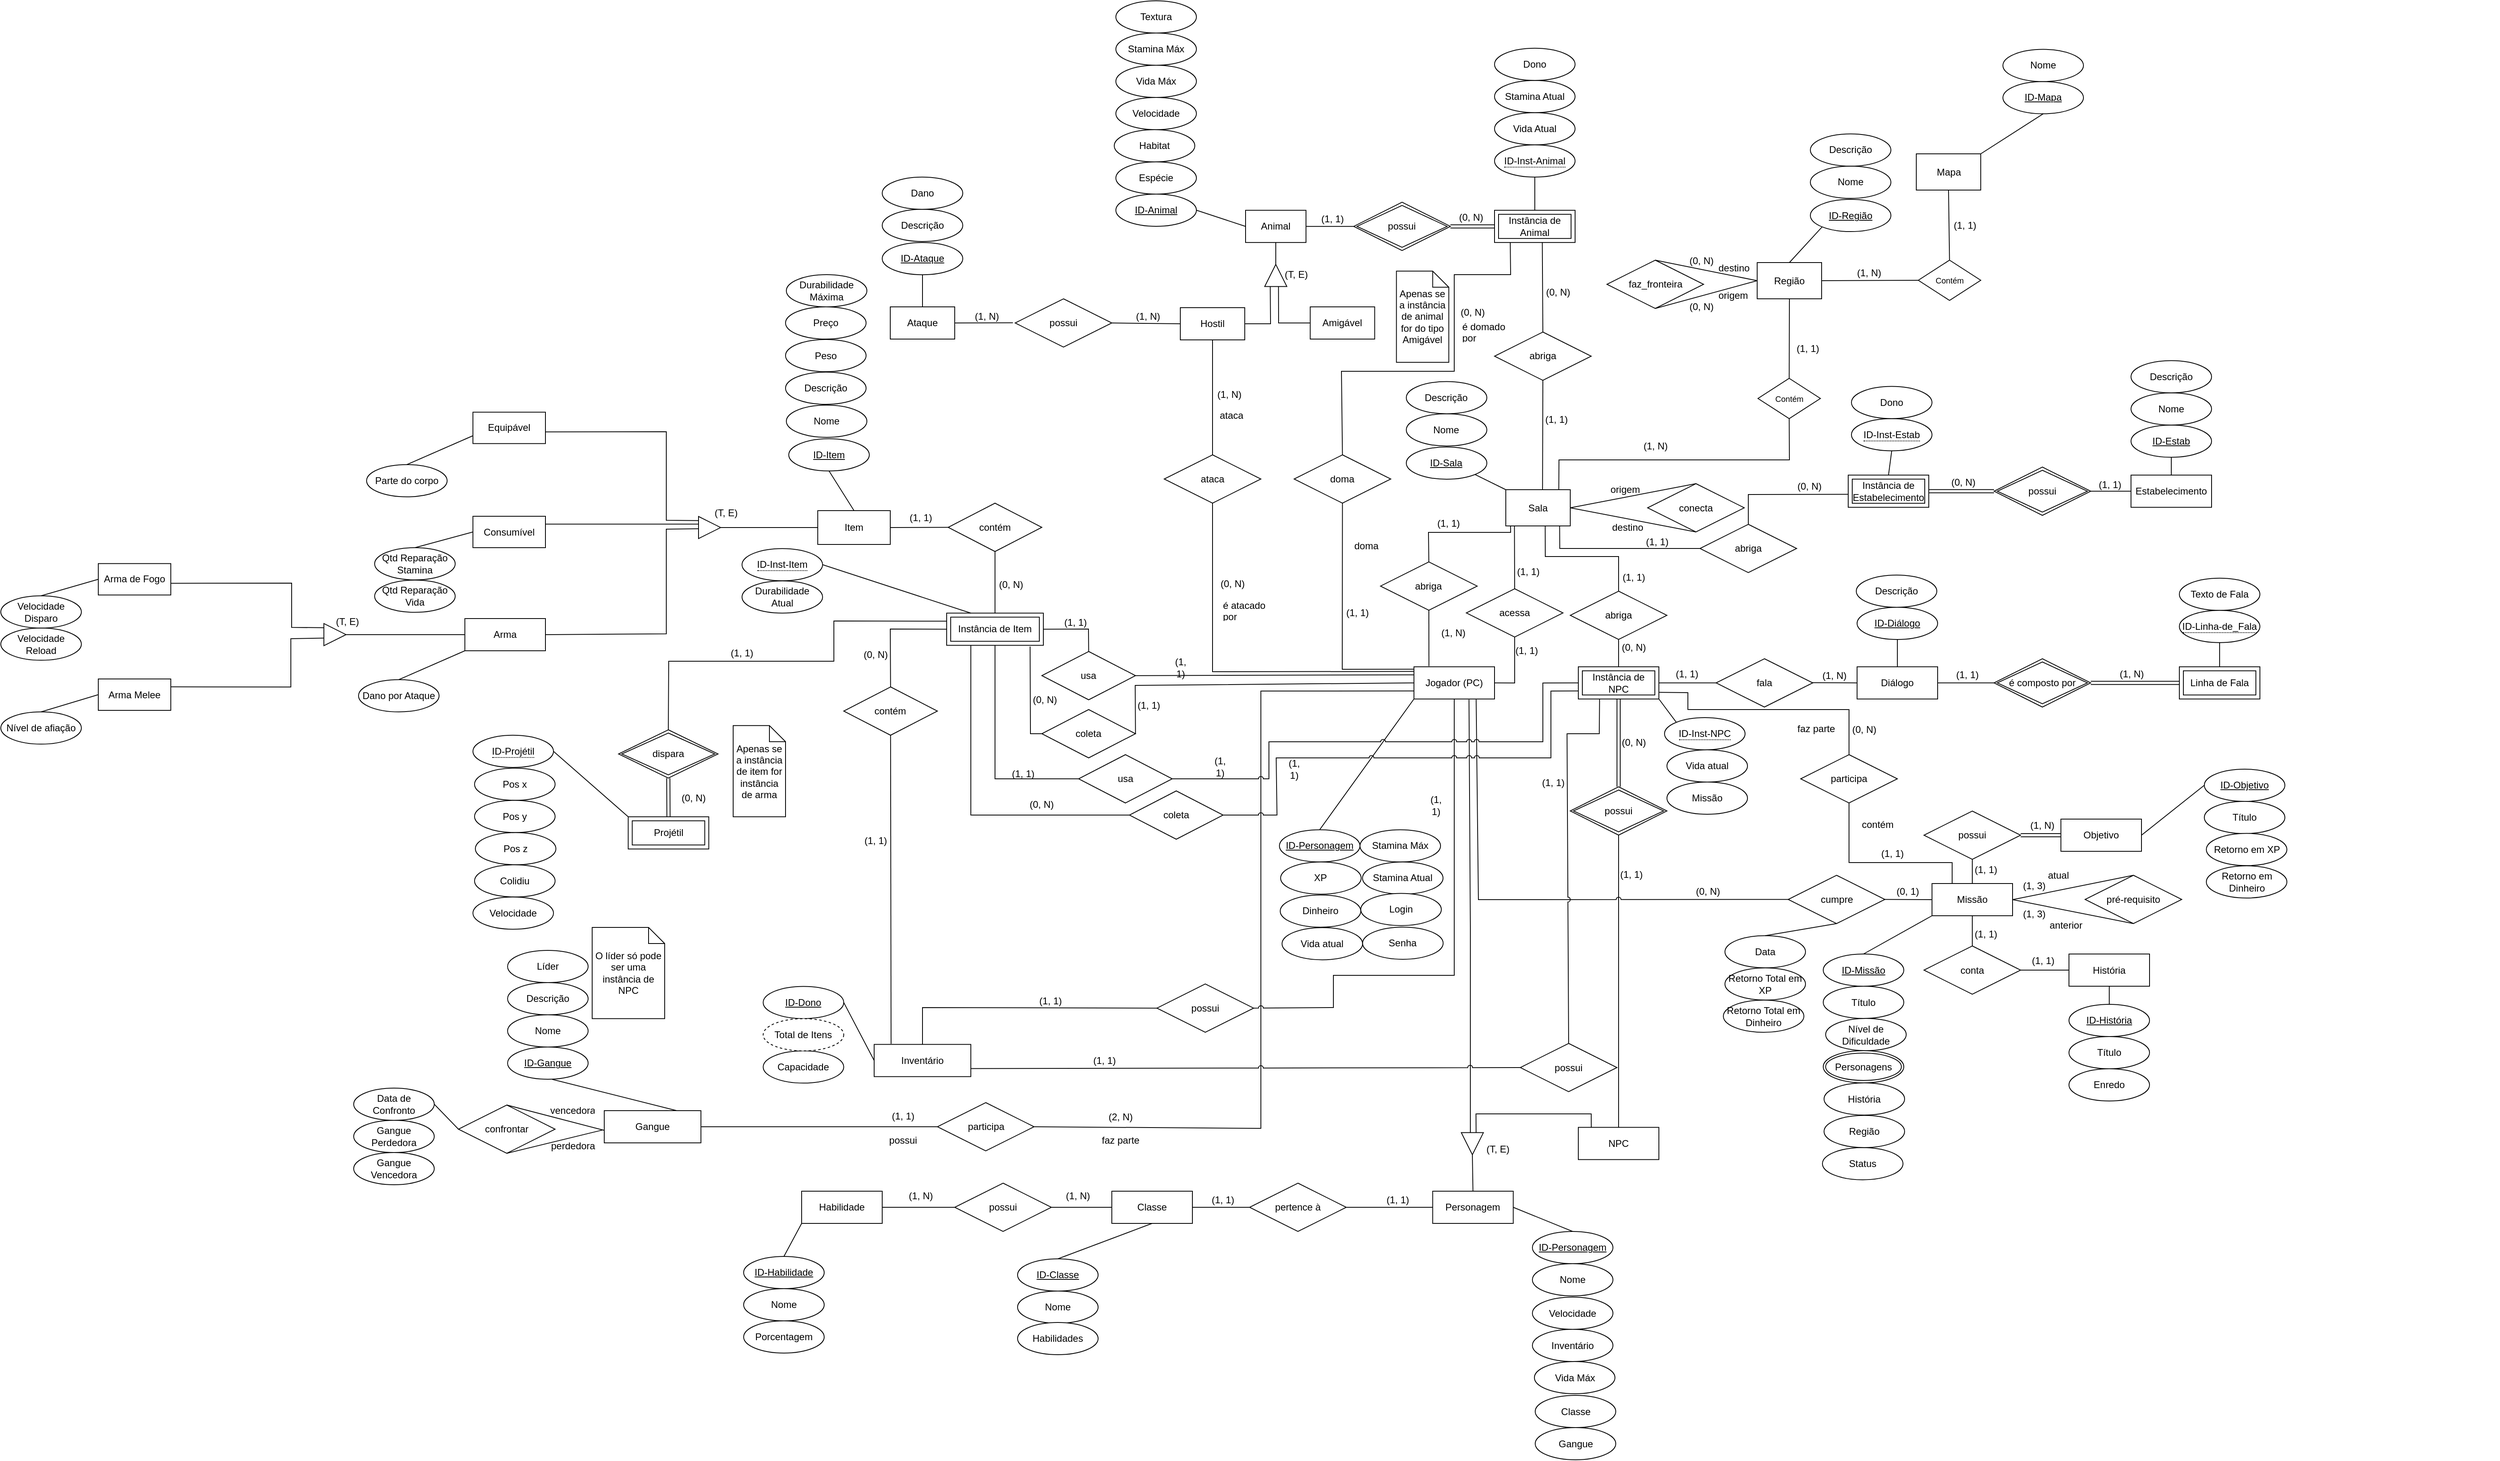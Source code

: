 <mxfile version="24.7.6">
  <diagram id="R2lEEEUBdFMjLlhIrx00" name="Page-1">
    <mxGraphModel dx="2954" dy="1586" grid="1" gridSize="10" guides="1" tooltips="1" connect="1" arrows="1" fold="1" page="1" pageScale="1" pageWidth="850" pageHeight="1100" math="0" shadow="0" extFonts="Permanent Marker^https://fonts.googleapis.com/css?family=Permanent+Marker">
      <root>
        <mxCell id="0" />
        <mxCell id="1" parent="0" />
        <mxCell id="MHSS6djbWjyrjED063CA-14" value="Animal" style="whiteSpace=wrap;html=1;" parent="1" vertex="1">
          <mxGeometry x="-199" y="-79.91" width="75" height="40" as="geometry" />
        </mxCell>
        <mxCell id="edTjm4dISCqz6r1TiSTo-25" value="Gangue" style="whiteSpace=wrap;html=1;align=center;" parent="1" vertex="1">
          <mxGeometry x="-995" y="1038" width="120" height="40" as="geometry" />
        </mxCell>
        <mxCell id="edTjm4dISCqz6r1TiSTo-26" value="participa" style="shape=rhombus;perimeter=rhombusPerimeter;whiteSpace=wrap;html=1;align=center;" parent="1" vertex="1">
          <mxGeometry x="-581.5" y="1028" width="120" height="60" as="geometry" />
        </mxCell>
        <mxCell id="edTjm4dISCqz6r1TiSTo-37" value="" style="endArrow=none;html=1;rounded=0;exitX=1;exitY=0.5;exitDx=0;exitDy=0;entryX=0;entryY=0.5;entryDx=0;entryDy=0;" parent="1" source="edTjm4dISCqz6r1TiSTo-25" target="edTjm4dISCqz6r1TiSTo-26" edge="1">
          <mxGeometry relative="1" as="geometry">
            <mxPoint x="690" y="-70" as="sourcePoint" />
            <mxPoint x="850" y="-70" as="targetPoint" />
          </mxGeometry>
        </mxCell>
        <mxCell id="edTjm4dISCqz6r1TiSTo-55" value="Jogador (PC)" style="whiteSpace=wrap;html=1;align=center;" parent="1" vertex="1">
          <mxGeometry x="10" y="486.88" width="100" height="40" as="geometry" />
        </mxCell>
        <mxCell id="edTjm4dISCqz6r1TiSTo-56" value="NPC" style="whiteSpace=wrap;html=1;align=center;" parent="1" vertex="1">
          <mxGeometry x="214" y="1058.75" width="100" height="40" as="geometry" />
        </mxCell>
        <mxCell id="7i5WLGqGZnLkVZAE3K9o-9" value="" style="endArrow=none;html=1;rounded=0;entryX=0.5;entryY=1;entryDx=0;entryDy=0;exitX=1;exitY=0.5;exitDx=0;exitDy=0;" parent="1" source="zVHzj3ecezakpNuDU_De-9" target="MHSS6djbWjyrjED063CA-14" edge="1">
          <mxGeometry width="50" height="50" relative="1" as="geometry">
            <mxPoint x="-143.75" y="-25.87" as="sourcePoint" />
            <mxPoint x="-58.75" y="-75.87" as="targetPoint" />
          </mxGeometry>
        </mxCell>
        <mxCell id="edTjm4dISCqz6r1TiSTo-88" value="confrontar" style="shape=rhombus;perimeter=rhombusPerimeter;whiteSpace=wrap;html=1;align=center;" parent="1" vertex="1">
          <mxGeometry x="-1176" y="1031" width="120" height="60" as="geometry" />
        </mxCell>
        <mxCell id="edTjm4dISCqz6r1TiSTo-89" value="" style="endArrow=none;html=1;rounded=0;exitX=0.005;exitY=0.61;exitDx=0;exitDy=0;entryX=0.5;entryY=0;entryDx=0;entryDy=0;exitPerimeter=0;" parent="1" target="edTjm4dISCqz6r1TiSTo-88" edge="1">
          <mxGeometry relative="1" as="geometry">
            <mxPoint x="-995.4" y="1062.4" as="sourcePoint" />
            <mxPoint x="544" y="-140" as="targetPoint" />
          </mxGeometry>
        </mxCell>
        <mxCell id="edTjm4dISCqz6r1TiSTo-90" value="" style="endArrow=none;html=1;rounded=0;exitX=-0.002;exitY=0.595;exitDx=0;exitDy=0;entryX=0.5;entryY=1;entryDx=0;entryDy=0;exitPerimeter=0;" parent="1" target="edTjm4dISCqz6r1TiSTo-88" edge="1">
          <mxGeometry relative="1" as="geometry">
            <mxPoint x="-996.24" y="1061.8" as="sourcePoint" />
            <mxPoint x="534" y="-160" as="targetPoint" />
          </mxGeometry>
        </mxCell>
        <mxCell id="94cfyis6TtCI4MxM053h-14" style="edgeStyle=none;curved=1;rounded=0;orthogonalLoop=1;jettySize=auto;html=1;exitX=0.5;exitY=0;exitDx=0;exitDy=0;fontSize=12;startSize=8;endSize=8;" parent="1" edge="1">
          <mxGeometry relative="1" as="geometry">
            <mxPoint x="1346.5" y="380" as="sourcePoint" />
            <mxPoint x="1346.5" y="380" as="targetPoint" />
          </mxGeometry>
        </mxCell>
        <mxCell id="zVHzj3ecezakpNuDU_De-6" value="ataca" style="shape=rhombus;perimeter=rhombusPerimeter;whiteSpace=wrap;html=1;align=center;" parent="1" vertex="1">
          <mxGeometry x="-300" y="223.75" width="120" height="60" as="geometry" />
        </mxCell>
        <mxCell id="zVHzj3ecezakpNuDU_De-7" value="" style="endArrow=none;html=1;rounded=0;exitX=0.5;exitY=1;exitDx=0;exitDy=0;entryX=0.5;entryY=0;entryDx=0;entryDy=0;" parent="1" source="y91Bqe_7xXxEDmseq83t-1" target="zVHzj3ecezakpNuDU_De-6" edge="1">
          <mxGeometry relative="1" as="geometry">
            <mxPoint x="-220" y="120" as="sourcePoint" />
            <mxPoint x="-250" y="160" as="targetPoint" />
          </mxGeometry>
        </mxCell>
        <mxCell id="zVHzj3ecezakpNuDU_De-9" value="" style="triangle;whiteSpace=wrap;html=1;direction=north;" parent="1" vertex="1">
          <mxGeometry x="-175.25" y="-12.75" width="27.5" height="27.5" as="geometry" />
        </mxCell>
        <mxCell id="y91Bqe_7xXxEDmseq83t-1" value="Hostil" style="whiteSpace=wrap;html=1;" parent="1" vertex="1">
          <mxGeometry x="-280" y="41" width="80" height="40" as="geometry" />
        </mxCell>
        <mxCell id="y91Bqe_7xXxEDmseq83t-2" value="Amigável" style="whiteSpace=wrap;html=1;" parent="1" vertex="1">
          <mxGeometry x="-118.75" y="40" width="80" height="40" as="geometry" />
        </mxCell>
        <mxCell id="y91Bqe_7xXxEDmseq83t-3" value="" style="endArrow=none;html=1;rounded=0;exitX=1;exitY=0.5;exitDx=0;exitDy=0;entryX=0;entryY=0.25;entryDx=0;entryDy=0;" parent="1" source="y91Bqe_7xXxEDmseq83t-1" target="zVHzj3ecezakpNuDU_De-9" edge="1">
          <mxGeometry relative="1" as="geometry">
            <mxPoint x="-210" as="sourcePoint" />
            <mxPoint x="-50" as="targetPoint" />
            <Array as="points">
              <mxPoint x="-168" y="61" />
            </Array>
          </mxGeometry>
        </mxCell>
        <mxCell id="y91Bqe_7xXxEDmseq83t-4" value="" style="endArrow=none;html=1;rounded=0;exitX=0.002;exitY=0.622;exitDx=0;exitDy=0;exitPerimeter=0;entryX=0;entryY=0.5;entryDx=0;entryDy=0;" parent="1" source="zVHzj3ecezakpNuDU_De-9" target="y91Bqe_7xXxEDmseq83t-2" edge="1">
          <mxGeometry relative="1" as="geometry">
            <mxPoint x="-60" y="-10" as="sourcePoint" />
            <mxPoint x="100" y="-10" as="targetPoint" />
            <Array as="points">
              <mxPoint x="-158" y="60" />
            </Array>
          </mxGeometry>
        </mxCell>
        <mxCell id="y91Bqe_7xXxEDmseq83t-41" value="(T, E)" style="text;html=1;align=center;verticalAlign=middle;whiteSpace=wrap;rounded=0;" parent="1" vertex="1">
          <mxGeometry x="-166" y="-14.75" width="60" height="30" as="geometry" />
        </mxCell>
        <mxCell id="y91Bqe_7xXxEDmseq83t-42" value="doma" style="shape=rhombus;perimeter=rhombusPerimeter;whiteSpace=wrap;html=1;align=center;" parent="1" vertex="1">
          <mxGeometry x="-138.75" y="223.75" width="120" height="60" as="geometry" />
        </mxCell>
        <mxCell id="y91Bqe_7xXxEDmseq83t-43" value="" style="endArrow=none;html=1;rounded=0;entryX=0.5;entryY=0;entryDx=0;entryDy=0;exitX=0.195;exitY=0.987;exitDx=0;exitDy=0;exitPerimeter=0;" parent="1" source="y91Bqe_7xXxEDmseq83t-78" target="y91Bqe_7xXxEDmseq83t-42" edge="1">
          <mxGeometry relative="1" as="geometry">
            <mxPoint x="140" y="-10" as="sourcePoint" />
            <mxPoint x="10" y="140" as="targetPoint" />
            <Array as="points">
              <mxPoint x="130" />
              <mxPoint x="60" />
              <mxPoint x="60" y="120" />
              <mxPoint x="-80" y="120" />
            </Array>
          </mxGeometry>
        </mxCell>
        <mxCell id="y91Bqe_7xXxEDmseq83t-46" value="Ataque" style="whiteSpace=wrap;html=1;" parent="1" vertex="1">
          <mxGeometry x="-640" y="40" width="80" height="40" as="geometry" />
        </mxCell>
        <mxCell id="y91Bqe_7xXxEDmseq83t-47" value="possui" style="shape=rhombus;perimeter=rhombusPerimeter;whiteSpace=wrap;html=1;align=center;" parent="1" vertex="1">
          <mxGeometry x="-485" y="30" width="120" height="60" as="geometry" />
        </mxCell>
        <mxCell id="y91Bqe_7xXxEDmseq83t-50" value="" style="endArrow=none;html=1;rounded=0;exitX=1;exitY=0.5;exitDx=0;exitDy=0;entryX=0;entryY=0.5;entryDx=0;entryDy=0;" parent="1" source="y91Bqe_7xXxEDmseq83t-47" target="y91Bqe_7xXxEDmseq83t-1" edge="1">
          <mxGeometry relative="1" as="geometry">
            <mxPoint x="-510" y="-60" as="sourcePoint" />
            <mxPoint x="-350" y="-60" as="targetPoint" />
          </mxGeometry>
        </mxCell>
        <mxCell id="y91Bqe_7xXxEDmseq83t-52" value="" style="endArrow=none;html=1;rounded=0;exitX=1;exitY=0.5;exitDx=0;exitDy=0;entryX=-0.023;entryY=0.496;entryDx=0;entryDy=0;entryPerimeter=0;" parent="1" source="y91Bqe_7xXxEDmseq83t-46" target="y91Bqe_7xXxEDmseq83t-47" edge="1">
          <mxGeometry relative="1" as="geometry">
            <mxPoint x="-550" y="-30" as="sourcePoint" />
            <mxPoint x="-390" y="-30" as="targetPoint" />
          </mxGeometry>
        </mxCell>
        <mxCell id="y91Bqe_7xXxEDmseq83t-78" value="Instância de Animal" style="shape=ext;margin=3;double=1;whiteSpace=wrap;html=1;align=center;" parent="1" vertex="1">
          <mxGeometry x="110" y="-79.91" width="100" height="40" as="geometry" />
        </mxCell>
        <mxCell id="y91Bqe_7xXxEDmseq83t-79" value="possui" style="shape=rhombus;double=1;perimeter=rhombusPerimeter;whiteSpace=wrap;html=1;align=center;" parent="1" vertex="1">
          <mxGeometry x="-64.75" y="-89.91" width="120" height="60" as="geometry" />
        </mxCell>
        <mxCell id="y91Bqe_7xXxEDmseq83t-81" value="" style="endArrow=none;html=1;rounded=0;exitX=1;exitY=0.5;exitDx=0;exitDy=0;entryX=0;entryY=0.5;entryDx=0;entryDy=0;" parent="1" source="MHSS6djbWjyrjED063CA-14" target="y91Bqe_7xXxEDmseq83t-79" edge="1">
          <mxGeometry relative="1" as="geometry">
            <mxPoint x="90" y="-130" as="sourcePoint" />
            <mxPoint x="250" y="-130" as="targetPoint" />
          </mxGeometry>
        </mxCell>
        <mxCell id="y91Bqe_7xXxEDmseq83t-83" value="" style="shape=link;html=1;rounded=0;exitX=1;exitY=0.5;exitDx=0;exitDy=0;entryX=0;entryY=0.5;entryDx=0;entryDy=0;" parent="1" source="y91Bqe_7xXxEDmseq83t-79" target="y91Bqe_7xXxEDmseq83t-78" edge="1">
          <mxGeometry relative="1" as="geometry">
            <mxPoint x="150" y="-130" as="sourcePoint" />
            <mxPoint x="310" y="-130" as="targetPoint" />
          </mxGeometry>
        </mxCell>
        <mxCell id="y91Bqe_7xXxEDmseq83t-95" value="Sala" style="whiteSpace=wrap;html=1;align=center;" parent="1" vertex="1">
          <mxGeometry x="124" y="267" width="80" height="45" as="geometry" />
        </mxCell>
        <mxCell id="y91Bqe_7xXxEDmseq83t-96" value="abriga" style="shape=rhombus;perimeter=rhombusPerimeter;whiteSpace=wrap;html=1;align=center;" parent="1" vertex="1">
          <mxGeometry x="110" y="71.25" width="120" height="60" as="geometry" />
        </mxCell>
        <mxCell id="y91Bqe_7xXxEDmseq83t-98" value="abriga" style="shape=rhombus;perimeter=rhombusPerimeter;whiteSpace=wrap;html=1;align=center;" parent="1" vertex="1">
          <mxGeometry x="-31.51" y="356.74" width="120" height="60" as="geometry" />
        </mxCell>
        <mxCell id="y91Bqe_7xXxEDmseq83t-100" value="" style="endArrow=none;html=1;rounded=0;exitX=0.5;exitY=0;exitDx=0;exitDy=0;entryX=0.593;entryY=0.991;entryDx=0;entryDy=0;entryPerimeter=0;" parent="1" source="y91Bqe_7xXxEDmseq83t-96" target="y91Bqe_7xXxEDmseq83t-78" edge="1">
          <mxGeometry relative="1" as="geometry">
            <mxPoint x="-20" y="160" as="sourcePoint" />
            <mxPoint x="140" y="160" as="targetPoint" />
          </mxGeometry>
        </mxCell>
        <mxCell id="y91Bqe_7xXxEDmseq83t-102" value="" style="endArrow=none;html=1;rounded=0;exitX=0.5;exitY=1;exitDx=0;exitDy=0;entryX=0.57;entryY=-0.007;entryDx=0;entryDy=0;entryPerimeter=0;" parent="1" source="y91Bqe_7xXxEDmseq83t-96" target="y91Bqe_7xXxEDmseq83t-95" edge="1">
          <mxGeometry relative="1" as="geometry">
            <mxPoint x="80" y="120" as="sourcePoint" />
            <mxPoint x="240" y="120" as="targetPoint" />
          </mxGeometry>
        </mxCell>
        <mxCell id="y91Bqe_7xXxEDmseq83t-97" value="abriga" style="shape=rhombus;perimeter=rhombusPerimeter;whiteSpace=wrap;html=1;align=center;" parent="1" vertex="1">
          <mxGeometry x="204" y="393" width="120" height="60" as="geometry" />
        </mxCell>
        <mxCell id="y91Bqe_7xXxEDmseq83t-105" value="Instância de NPC" style="shape=ext;margin=3;double=1;whiteSpace=wrap;html=1;align=center;" parent="1" vertex="1">
          <mxGeometry x="214" y="486.88" width="100" height="40" as="geometry" />
        </mxCell>
        <mxCell id="y91Bqe_7xXxEDmseq83t-106" value="" style="endArrow=none;html=1;rounded=0;entryX=0.074;entryY=1;entryDx=0;entryDy=0;exitX=0.5;exitY=0;exitDx=0;exitDy=0;entryPerimeter=0;" parent="1" source="y91Bqe_7xXxEDmseq83t-98" target="y91Bqe_7xXxEDmseq83t-95" edge="1">
          <mxGeometry relative="1" as="geometry">
            <mxPoint x="50" y="260" as="sourcePoint" />
            <mxPoint x="210" y="260" as="targetPoint" />
            <Array as="points">
              <mxPoint x="28" y="320" />
              <mxPoint x="130" y="320" />
            </Array>
          </mxGeometry>
        </mxCell>
        <mxCell id="y91Bqe_7xXxEDmseq83t-109" value="" style="endArrow=none;html=1;rounded=0;exitX=0.5;exitY=0;exitDx=0;exitDy=0;entryX=0.611;entryY=0.998;entryDx=0;entryDy=0;entryPerimeter=0;" parent="1" source="y91Bqe_7xXxEDmseq83t-97" target="y91Bqe_7xXxEDmseq83t-95" edge="1">
          <mxGeometry relative="1" as="geometry">
            <mxPoint x="150" y="340" as="sourcePoint" />
            <mxPoint x="240" y="260" as="targetPoint" />
            <Array as="points">
              <mxPoint x="264" y="350" />
              <mxPoint x="173" y="350" />
            </Array>
          </mxGeometry>
        </mxCell>
        <mxCell id="y91Bqe_7xXxEDmseq83t-111" value="" style="endArrow=none;html=1;rounded=0;exitX=0.5;exitY=1;exitDx=0;exitDy=0;entryX=0.5;entryY=0;entryDx=0;entryDy=0;" parent="1" source="y91Bqe_7xXxEDmseq83t-97" target="y91Bqe_7xXxEDmseq83t-105" edge="1">
          <mxGeometry relative="1" as="geometry">
            <mxPoint x="100" y="460" as="sourcePoint" />
            <mxPoint x="260" y="460" as="targetPoint" />
          </mxGeometry>
        </mxCell>
        <mxCell id="y91Bqe_7xXxEDmseq83t-113" value="" style="endArrow=none;html=1;rounded=0;exitX=0.5;exitY=1;exitDx=0;exitDy=0;entryX=0.186;entryY=-0.018;entryDx=0;entryDy=0;entryPerimeter=0;" parent="1" source="y91Bqe_7xXxEDmseq83t-98" target="edTjm4dISCqz6r1TiSTo-55" edge="1">
          <mxGeometry relative="1" as="geometry">
            <mxPoint x="80" y="470" as="sourcePoint" />
            <mxPoint x="240" y="470" as="targetPoint" />
          </mxGeometry>
        </mxCell>
        <mxCell id="y91Bqe_7xXxEDmseq83t-115" value="" style="endArrow=none;html=1;rounded=0;exitX=0.5;exitY=1;exitDx=0;exitDy=0;entryX=0.003;entryY=0.074;entryDx=0;entryDy=0;entryPerimeter=0;" parent="1" source="y91Bqe_7xXxEDmseq83t-42" target="edTjm4dISCqz6r1TiSTo-55" edge="1">
          <mxGeometry relative="1" as="geometry">
            <mxPoint x="-170" y="400" as="sourcePoint" />
            <mxPoint x="-10" y="400" as="targetPoint" />
            <Array as="points">
              <mxPoint x="-79" y="490" />
            </Array>
          </mxGeometry>
        </mxCell>
        <mxCell id="y91Bqe_7xXxEDmseq83t-116" value="" style="endArrow=none;html=1;rounded=0;exitX=0.5;exitY=1;exitDx=0;exitDy=0;entryX=0.003;entryY=0.145;entryDx=0;entryDy=0;entryPerimeter=0;" parent="1" source="zVHzj3ecezakpNuDU_De-6" target="edTjm4dISCqz6r1TiSTo-55" edge="1">
          <mxGeometry relative="1" as="geometry">
            <mxPoint x="-320" y="440" as="sourcePoint" />
            <mxPoint x="-160" y="440" as="targetPoint" />
            <Array as="points">
              <mxPoint x="-240" y="493" />
            </Array>
          </mxGeometry>
        </mxCell>
        <mxCell id="y91Bqe_7xXxEDmseq83t-117" value="possui" style="shape=rhombus;double=1;perimeter=rhombusPerimeter;whiteSpace=wrap;html=1;align=center;" parent="1" vertex="1">
          <mxGeometry x="204" y="635.88" width="120" height="60" as="geometry" />
        </mxCell>
        <mxCell id="y91Bqe_7xXxEDmseq83t-119" value="" style="endArrow=none;html=1;rounded=0;exitX=0.5;exitY=1;exitDx=0;exitDy=0;entryX=0.5;entryY=0;entryDx=0;entryDy=0;" parent="1" source="y91Bqe_7xXxEDmseq83t-117" target="edTjm4dISCqz6r1TiSTo-56" edge="1">
          <mxGeometry relative="1" as="geometry">
            <mxPoint x="310" y="670" as="sourcePoint" />
            <mxPoint x="470" y="670" as="targetPoint" />
          </mxGeometry>
        </mxCell>
        <mxCell id="y91Bqe_7xXxEDmseq83t-121" value="" style="shape=link;html=1;rounded=0;exitX=0.5;exitY=0;exitDx=0;exitDy=0;entryX=0.5;entryY=1;entryDx=0;entryDy=0;" parent="1" source="y91Bqe_7xXxEDmseq83t-117" target="y91Bqe_7xXxEDmseq83t-105" edge="1">
          <mxGeometry relative="1" as="geometry">
            <mxPoint x="430" y="670" as="sourcePoint" />
            <mxPoint x="590" y="670" as="targetPoint" />
          </mxGeometry>
        </mxCell>
        <mxCell id="y91Bqe_7xXxEDmseq83t-123" value="acessa" style="shape=rhombus;perimeter=rhombusPerimeter;whiteSpace=wrap;html=1;align=center;" parent="1" vertex="1">
          <mxGeometry x="75" y="390" width="120" height="60" as="geometry" />
        </mxCell>
        <mxCell id="y91Bqe_7xXxEDmseq83t-127" value="" style="endArrow=none;html=1;rounded=0;exitX=1;exitY=0.5;exitDx=0;exitDy=0;entryX=0.5;entryY=1;entryDx=0;entryDy=0;" parent="1" source="edTjm4dISCqz6r1TiSTo-55" target="y91Bqe_7xXxEDmseq83t-123" edge="1">
          <mxGeometry relative="1" as="geometry">
            <mxPoint x="130" y="440" as="sourcePoint" />
            <mxPoint x="290" y="440" as="targetPoint" />
            <Array as="points">
              <mxPoint x="135" y="507" />
            </Array>
          </mxGeometry>
        </mxCell>
        <mxCell id="y91Bqe_7xXxEDmseq83t-128" value="" style="endArrow=none;html=1;rounded=0;exitX=0.134;exitY=0.995;exitDx=0;exitDy=0;entryX=0.5;entryY=0;entryDx=0;entryDy=0;exitPerimeter=0;" parent="1" source="y91Bqe_7xXxEDmseq83t-95" target="y91Bqe_7xXxEDmseq83t-123" edge="1">
          <mxGeometry relative="1" as="geometry">
            <mxPoint x="200" y="340" as="sourcePoint" />
            <mxPoint x="360" y="340" as="targetPoint" />
          </mxGeometry>
        </mxCell>
        <mxCell id="y91Bqe_7xXxEDmseq83t-129" value="Personagem" style="whiteSpace=wrap;html=1;align=center;" parent="1" vertex="1">
          <mxGeometry x="33.25" y="1138" width="100" height="40" as="geometry" />
        </mxCell>
        <mxCell id="y91Bqe_7xXxEDmseq83t-130" value="" style="triangle;whiteSpace=wrap;html=1;direction=north;rotation=-180;" parent="1" vertex="1">
          <mxGeometry x="68.75" y="1065.2" width="27.5" height="27.5" as="geometry" />
        </mxCell>
        <mxCell id="y91Bqe_7xXxEDmseq83t-131" value="" style="endArrow=none;html=1;rounded=0;exitX=0.5;exitY=0;exitDx=0;exitDy=0;entryX=1;entryY=0.5;entryDx=0;entryDy=0;" parent="1" source="y91Bqe_7xXxEDmseq83t-129" target="y91Bqe_7xXxEDmseq83t-130" edge="1">
          <mxGeometry relative="1" as="geometry">
            <mxPoint x="-78.9" y="923.35" as="sourcePoint" />
            <mxPoint x="84.418" y="851.415" as="targetPoint" />
            <Array as="points" />
          </mxGeometry>
        </mxCell>
        <mxCell id="y91Bqe_7xXxEDmseq83t-132" value="" style="endArrow=none;html=1;rounded=0;exitX=0.683;exitY=1.017;exitDx=0;exitDy=0;exitPerimeter=0;entryX=0.009;entryY=0.591;entryDx=0;entryDy=0;entryPerimeter=0;" parent="1" source="edTjm4dISCqz6r1TiSTo-55" target="y91Bqe_7xXxEDmseq83t-130" edge="1">
          <mxGeometry relative="1" as="geometry">
            <mxPoint x="70" y="620" as="sourcePoint" />
            <mxPoint x="80" y="820" as="targetPoint" />
            <Array as="points">
              <mxPoint x="80" y="810" />
            </Array>
          </mxGeometry>
        </mxCell>
        <mxCell id="y91Bqe_7xXxEDmseq83t-134" value="(T, E)" style="text;strokeColor=none;fillColor=none;spacingLeft=4;spacingRight=4;overflow=hidden;rotatable=0;points=[[0,0.5],[1,0.5]];portConstraint=eastwest;fontSize=12;whiteSpace=wrap;html=1;" parent="1" vertex="1">
          <mxGeometry x="94.25" y="1071.5" width="40" height="30" as="geometry" />
        </mxCell>
        <mxCell id="y91Bqe_7xXxEDmseq83t-135" value="possui" style="shape=rhombus;perimeter=rhombusPerimeter;whiteSpace=wrap;html=1;align=center;" parent="1" vertex="1">
          <mxGeometry x="-309" y="880.7" width="120" height="60" as="geometry" />
        </mxCell>
        <mxCell id="y91Bqe_7xXxEDmseq83t-140" value="contém" style="shape=rhombus;perimeter=rhombusPerimeter;whiteSpace=wrap;html=1;align=center;" parent="1" vertex="1">
          <mxGeometry x="-697.75" y="511.88" width="116.25" height="60" as="geometry" />
        </mxCell>
        <mxCell id="y91Bqe_7xXxEDmseq83t-141" value="Item" style="whiteSpace=wrap;html=1;" parent="1" vertex="1">
          <mxGeometry x="-730" y="293" width="90" height="42" as="geometry" />
        </mxCell>
        <mxCell id="y91Bqe_7xXxEDmseq83t-142" value="Instância de Item" style="shape=ext;margin=3;double=1;whiteSpace=wrap;html=1;align=center;" parent="1" vertex="1">
          <mxGeometry x="-570" y="420.25" width="120" height="40" as="geometry" />
        </mxCell>
        <mxCell id="y91Bqe_7xXxEDmseq83t-144" value="" style="endArrow=none;html=1;rounded=0;exitX=0.5;exitY=0;exitDx=0;exitDy=0;entryX=0;entryY=0.5;entryDx=0;entryDy=0;" parent="1" source="y91Bqe_7xXxEDmseq83t-140" target="y91Bqe_7xXxEDmseq83t-142" edge="1">
          <mxGeometry relative="1" as="geometry">
            <mxPoint x="-470" y="610" as="sourcePoint" />
            <mxPoint x="-310" y="610" as="targetPoint" />
            <Array as="points">
              <mxPoint x="-640" y="440" />
            </Array>
          </mxGeometry>
        </mxCell>
        <mxCell id="y91Bqe_7xXxEDmseq83t-146" value="" style="endArrow=none;html=1;rounded=0;exitX=0.5;exitY=1;exitDx=0;exitDy=0;entryX=0.175;entryY=-0.019;entryDx=0;entryDy=0;entryPerimeter=0;" parent="1" source="y91Bqe_7xXxEDmseq83t-140" target="GcbjipwZdxQqbnMk5Tjc-1" edge="1">
          <mxGeometry relative="1" as="geometry">
            <mxPoint x="-460" y="620" as="sourcePoint" />
            <mxPoint x="-639.64" y="923.83" as="targetPoint" />
          </mxGeometry>
        </mxCell>
        <mxCell id="y91Bqe_7xXxEDmseq83t-148" value="contém" style="shape=rhombus;perimeter=rhombusPerimeter;whiteSpace=wrap;html=1;align=center;" parent="1" vertex="1">
          <mxGeometry x="-568.12" y="283.75" width="116.25" height="60" as="geometry" />
        </mxCell>
        <mxCell id="y91Bqe_7xXxEDmseq83t-149" value="" style="endArrow=none;html=1;rounded=0;exitX=0.5;exitY=1;exitDx=0;exitDy=0;entryX=0.5;entryY=0;entryDx=0;entryDy=0;" parent="1" source="y91Bqe_7xXxEDmseq83t-148" target="y91Bqe_7xXxEDmseq83t-142" edge="1">
          <mxGeometry relative="1" as="geometry">
            <mxPoint x="-430" y="380" as="sourcePoint" />
            <mxPoint x="-270" y="380" as="targetPoint" />
          </mxGeometry>
        </mxCell>
        <mxCell id="y91Bqe_7xXxEDmseq83t-151" value="" style="endArrow=none;html=1;rounded=0;exitX=0;exitY=0.5;exitDx=0;exitDy=0;entryX=1;entryY=0.5;entryDx=0;entryDy=0;" parent="1" source="y91Bqe_7xXxEDmseq83t-148" target="y91Bqe_7xXxEDmseq83t-141" edge="1">
          <mxGeometry relative="1" as="geometry">
            <mxPoint x="-520" y="260" as="sourcePoint" />
            <mxPoint x="-360" y="260" as="targetPoint" />
          </mxGeometry>
        </mxCell>
        <mxCell id="y91Bqe_7xXxEDmseq83t-169" value="coleta" style="shape=rhombus;perimeter=rhombusPerimeter;whiteSpace=wrap;html=1;align=center;" parent="1" vertex="1">
          <mxGeometry x="-451.87" y="540" width="116.25" height="60" as="geometry" />
        </mxCell>
        <mxCell id="y91Bqe_7xXxEDmseq83t-170" value="" style="endArrow=none;html=1;rounded=0;exitX=0;exitY=0.5;exitDx=0;exitDy=0;entryX=0.863;entryY=1.039;entryDx=0;entryDy=0;entryPerimeter=0;" parent="1" source="y91Bqe_7xXxEDmseq83t-169" target="y91Bqe_7xXxEDmseq83t-142" edge="1">
          <mxGeometry relative="1" as="geometry">
            <mxPoint x="-500" y="537" as="sourcePoint" />
            <mxPoint x="-500" y="470" as="targetPoint" />
            <Array as="points">
              <mxPoint x="-466" y="570" />
            </Array>
          </mxGeometry>
        </mxCell>
        <mxCell id="y91Bqe_7xXxEDmseq83t-172" value="" style="endArrow=none;html=1;rounded=0;entryX=1;entryY=0.5;entryDx=0;entryDy=0;exitX=0;exitY=0.5;exitDx=0;exitDy=0;" parent="1" source="edTjm4dISCqz6r1TiSTo-55" target="y91Bqe_7xXxEDmseq83t-169" edge="1">
          <mxGeometry relative="1" as="geometry">
            <mxPoint x="-160" y="924" as="sourcePoint" />
            <mxPoint x="-503.74" y="889" as="targetPoint" />
            <Array as="points">
              <mxPoint x="-336" y="510" />
            </Array>
          </mxGeometry>
        </mxCell>
        <mxCell id="y91Bqe_7xXxEDmseq83t-174" value="" style="endArrow=none;html=1;rounded=0;entryX=0;entryY=0.75;entryDx=0;entryDy=0;exitX=1;exitY=0.5;exitDx=0;exitDy=0;" parent="1" source="edTjm4dISCqz6r1TiSTo-26" target="edTjm4dISCqz6r1TiSTo-55" edge="1">
          <mxGeometry relative="1" as="geometry">
            <mxPoint x="-380" y="1050" as="sourcePoint" />
            <mxPoint x="-190" y="840" as="targetPoint" />
            <Array as="points">
              <mxPoint x="-180" y="1060" />
              <mxPoint x="-180" y="517" />
            </Array>
          </mxGeometry>
        </mxCell>
        <mxCell id="y91Bqe_7xXxEDmseq83t-277" value="&lt;font style=&quot;font-size: 10px;&quot;&gt;Contém&lt;/font&gt;" style="shape=rhombus;perimeter=rhombusPerimeter;whiteSpace=wrap;html=1;align=center;" parent="1" vertex="1">
          <mxGeometry x="636" y="-18.0" width="77.5" height="50" as="geometry" />
        </mxCell>
        <mxCell id="y91Bqe_7xXxEDmseq83t-278" value="Mapa" style="whiteSpace=wrap;html=1;align=center;" parent="1" vertex="1">
          <mxGeometry x="633.5" y="-150" width="80" height="45" as="geometry" />
        </mxCell>
        <mxCell id="y91Bqe_7xXxEDmseq83t-280" value="conecta" style="shape=rhombus;perimeter=rhombusPerimeter;whiteSpace=wrap;html=1;align=center;" parent="1" vertex="1">
          <mxGeometry x="300" y="259.5" width="120" height="60" as="geometry" />
        </mxCell>
        <mxCell id="y91Bqe_7xXxEDmseq83t-281" value="" style="endArrow=none;html=1;rounded=0;entryX=0.5;entryY=0;entryDx=0;entryDy=0;exitX=1;exitY=0.5;exitDx=0;exitDy=0;" parent="1" source="y91Bqe_7xXxEDmseq83t-95" target="y91Bqe_7xXxEDmseq83t-280" edge="1">
          <mxGeometry relative="1" as="geometry">
            <mxPoint x="204" y="278" as="sourcePoint" />
            <mxPoint x="480" y="220" as="targetPoint" />
          </mxGeometry>
        </mxCell>
        <mxCell id="y91Bqe_7xXxEDmseq83t-282" value="" style="endArrow=none;html=1;rounded=0;exitX=1;exitY=0.5;exitDx=0;exitDy=0;entryX=0.5;entryY=1;entryDx=0;entryDy=0;" parent="1" source="y91Bqe_7xXxEDmseq83t-95" target="y91Bqe_7xXxEDmseq83t-280" edge="1">
          <mxGeometry relative="1" as="geometry">
            <mxPoint x="214" y="288" as="sourcePoint" />
            <mxPoint x="320" y="270" as="targetPoint" />
          </mxGeometry>
        </mxCell>
        <mxCell id="y91Bqe_7xXxEDmseq83t-283" value="abriga" style="shape=rhombus;perimeter=rhombusPerimeter;whiteSpace=wrap;html=1;align=center;" parent="1" vertex="1">
          <mxGeometry x="365" y="310" width="120" height="60" as="geometry" />
        </mxCell>
        <mxCell id="y91Bqe_7xXxEDmseq83t-285" value="" style="endArrow=none;html=1;rounded=0;exitX=0.835;exitY=0.991;exitDx=0;exitDy=0;exitPerimeter=0;entryX=0;entryY=0.5;entryDx=0;entryDy=0;" parent="1" source="y91Bqe_7xXxEDmseq83t-95" target="y91Bqe_7xXxEDmseq83t-283" edge="1">
          <mxGeometry relative="1" as="geometry">
            <mxPoint x="350" y="340" as="sourcePoint" />
            <mxPoint x="510" y="340" as="targetPoint" />
            <Array as="points">
              <mxPoint x="191" y="340" />
            </Array>
          </mxGeometry>
        </mxCell>
        <mxCell id="y91Bqe_7xXxEDmseq83t-287" value="Estabelecimento" style="whiteSpace=wrap;html=1;align=center;" parent="1" vertex="1">
          <mxGeometry x="900" y="248.88" width="100" height="40" as="geometry" />
        </mxCell>
        <mxCell id="y91Bqe_7xXxEDmseq83t-288" value="Instância de Estabelecimento" style="shape=ext;margin=3;double=1;whiteSpace=wrap;html=1;align=center;" parent="1" vertex="1">
          <mxGeometry x="549" y="248.88" width="100" height="40" as="geometry" />
        </mxCell>
        <mxCell id="y91Bqe_7xXxEDmseq83t-289" value="possui" style="shape=rhombus;double=1;perimeter=rhombusPerimeter;whiteSpace=wrap;html=1;align=center;" parent="1" vertex="1">
          <mxGeometry x="730" y="238.88" width="120" height="60" as="geometry" />
        </mxCell>
        <mxCell id="y91Bqe_7xXxEDmseq83t-290" value="" style="endArrow=none;html=1;rounded=0;exitX=1;exitY=0.5;exitDx=0;exitDy=0;entryX=0;entryY=0.5;entryDx=0;entryDy=0;" parent="1" source="y91Bqe_7xXxEDmseq83t-289" target="y91Bqe_7xXxEDmseq83t-287" edge="1">
          <mxGeometry relative="1" as="geometry">
            <mxPoint x="460" y="671" as="sourcePoint" />
            <mxPoint x="620" y="671" as="targetPoint" />
          </mxGeometry>
        </mxCell>
        <mxCell id="y91Bqe_7xXxEDmseq83t-292" value="" style="shape=link;html=1;rounded=0;exitX=0;exitY=0.5;exitDx=0;exitDy=0;entryX=1;entryY=0.5;entryDx=0;entryDy=0;" parent="1" source="y91Bqe_7xXxEDmseq83t-289" target="y91Bqe_7xXxEDmseq83t-288" edge="1">
          <mxGeometry relative="1" as="geometry">
            <mxPoint x="580" y="671" as="sourcePoint" />
            <mxPoint x="740" y="671" as="targetPoint" />
          </mxGeometry>
        </mxCell>
        <mxCell id="y91Bqe_7xXxEDmseq83t-294" value="" style="endArrow=none;html=1;rounded=0;exitX=0.5;exitY=0;exitDx=0;exitDy=0;entryX=-0.004;entryY=0.596;entryDx=0;entryDy=0;entryPerimeter=0;" parent="1" source="y91Bqe_7xXxEDmseq83t-283" target="y91Bqe_7xXxEDmseq83t-288" edge="1">
          <mxGeometry relative="1" as="geometry">
            <mxPoint x="274" y="420" as="sourcePoint" />
            <mxPoint x="540" y="180" as="targetPoint" />
            <Array as="points">
              <mxPoint x="425" y="273" />
            </Array>
          </mxGeometry>
        </mxCell>
        <mxCell id="y91Bqe_7xXxEDmseq83t-296" value="Consumível" style="whiteSpace=wrap;html=1;" parent="1" vertex="1">
          <mxGeometry x="-1158" y="300" width="90" height="39" as="geometry" />
        </mxCell>
        <mxCell id="y91Bqe_7xXxEDmseq83t-297" value="" style="triangle;whiteSpace=wrap;html=1;direction=north;rotation=90;" parent="1" vertex="1">
          <mxGeometry x="-878.0" y="300.25" width="27.5" height="27.5" as="geometry" />
        </mxCell>
        <mxCell id="y91Bqe_7xXxEDmseq83t-299" value="" style="endArrow=none;html=1;rounded=0;exitX=0.5;exitY=0;exitDx=0;exitDy=0;entryX=0.5;entryY=1;entryDx=0;entryDy=0;" parent="1" source="y91Bqe_7xXxEDmseq83t-277" target="y91Bqe_7xXxEDmseq83t-278" edge="1">
          <mxGeometry relative="1" as="geometry">
            <mxPoint x="666" y="-5.57" as="sourcePoint" />
            <mxPoint x="826" y="-5.57" as="targetPoint" />
          </mxGeometry>
        </mxCell>
        <mxCell id="y91Bqe_7xXxEDmseq83t-301" value="" style="endArrow=none;html=1;rounded=0;exitX=0.5;exitY=1;exitDx=0;exitDy=0;entryX=0.822;entryY=0.006;entryDx=0;entryDy=0;entryPerimeter=0;" parent="1" source="ygH41liseYAadWKIoqiI-16" target="y91Bqe_7xXxEDmseq83t-95" edge="1">
          <mxGeometry relative="1" as="geometry">
            <mxPoint x="280" y="180" as="sourcePoint" />
            <mxPoint x="190" y="270" as="targetPoint" />
            <Array as="points">
              <mxPoint x="476" y="230" />
              <mxPoint x="190" y="230" />
            </Array>
          </mxGeometry>
        </mxCell>
        <mxCell id="y91Bqe_7xXxEDmseq83t-303" value="Equipável" style="whiteSpace=wrap;html=1;" parent="1" vertex="1">
          <mxGeometry x="-1158" y="170.76" width="90" height="39" as="geometry" />
        </mxCell>
        <mxCell id="y91Bqe_7xXxEDmseq83t-304" value="" style="endArrow=none;html=1;rounded=0;exitX=0.996;exitY=0.627;exitDx=0;exitDy=0;entryX=0;entryY=0.187;entryDx=0;entryDy=0;entryPerimeter=0;exitPerimeter=0;" parent="1" source="y91Bqe_7xXxEDmseq83t-303" target="y91Bqe_7xXxEDmseq83t-297" edge="1">
          <mxGeometry relative="1" as="geometry">
            <mxPoint x="-1068" y="195.26" as="sourcePoint" />
            <mxPoint x="-878.137" y="305.195" as="targetPoint" />
            <Array as="points">
              <mxPoint x="-918" y="195" />
              <mxPoint x="-918" y="305" />
            </Array>
          </mxGeometry>
        </mxCell>
        <mxCell id="y91Bqe_7xXxEDmseq83t-305" value="" style="endArrow=none;html=1;rounded=0;entryX=0;entryY=0.5;entryDx=0;entryDy=0;exitX=1;exitY=0.5;exitDx=0;exitDy=0;" parent="1" source="y91Bqe_7xXxEDmseq83t-297" target="y91Bqe_7xXxEDmseq83t-141" edge="1">
          <mxGeometry relative="1" as="geometry">
            <mxPoint x="-610" y="180" as="sourcePoint" />
            <mxPoint x="-622.5" y="166.86" as="targetPoint" />
            <Array as="points" />
          </mxGeometry>
        </mxCell>
        <mxCell id="y91Bqe_7xXxEDmseq83t-306" value="" style="endArrow=none;html=1;rounded=0;entryX=-0.018;entryY=0.347;entryDx=0;entryDy=0;entryPerimeter=0;exitX=1;exitY=0.25;exitDx=0;exitDy=0;" parent="1" source="y91Bqe_7xXxEDmseq83t-296" target="y91Bqe_7xXxEDmseq83t-297" edge="1">
          <mxGeometry relative="1" as="geometry">
            <mxPoint x="-1098" y="333" as="sourcePoint" />
            <mxPoint x="-938" y="333" as="targetPoint" />
          </mxGeometry>
        </mxCell>
        <mxCell id="y91Bqe_7xXxEDmseq83t-307" value="(T, E)" style="text;strokeColor=none;fillColor=none;spacingLeft=4;spacingRight=4;overflow=hidden;rotatable=0;points=[[0,0.5],[1,0.5]];portConstraint=eastwest;fontSize=12;whiteSpace=wrap;html=1;" parent="1" vertex="1">
          <mxGeometry x="-864" y="281.75" width="40" height="30" as="geometry" />
        </mxCell>
        <mxCell id="y91Bqe_7xXxEDmseq83t-308" value="Diálogo" style="whiteSpace=wrap;html=1;align=center;" parent="1" vertex="1">
          <mxGeometry x="560" y="486.88" width="100" height="40" as="geometry" />
        </mxCell>
        <mxCell id="y91Bqe_7xXxEDmseq83t-309" value="fala" style="shape=rhombus;perimeter=rhombusPerimeter;whiteSpace=wrap;html=1;align=center;" parent="1" vertex="1">
          <mxGeometry x="385" y="476.88" width="120" height="60" as="geometry" />
        </mxCell>
        <mxCell id="y91Bqe_7xXxEDmseq83t-310" value="" style="endArrow=none;html=1;rounded=0;exitX=0.993;exitY=0.495;exitDx=0;exitDy=0;exitPerimeter=0;entryX=0;entryY=0.5;entryDx=0;entryDy=0;" parent="1" source="y91Bqe_7xXxEDmseq83t-309" target="y91Bqe_7xXxEDmseq83t-308" edge="1">
          <mxGeometry relative="1" as="geometry">
            <mxPoint x="610" y="570" as="sourcePoint" />
            <mxPoint x="770" y="570" as="targetPoint" />
          </mxGeometry>
        </mxCell>
        <mxCell id="y91Bqe_7xXxEDmseq83t-311" value="" style="endArrow=none;html=1;rounded=0;entryX=0;entryY=0.5;entryDx=0;entryDy=0;exitX=1;exitY=0.5;exitDx=0;exitDy=0;" parent="1" source="y91Bqe_7xXxEDmseq83t-105" target="y91Bqe_7xXxEDmseq83t-309" edge="1">
          <mxGeometry relative="1" as="geometry">
            <mxPoint x="350" y="510" as="sourcePoint" />
            <mxPoint x="620" y="450" as="targetPoint" />
            <Array as="points" />
          </mxGeometry>
        </mxCell>
        <mxCell id="y91Bqe_7xXxEDmseq83t-313" value="Missão" style="whiteSpace=wrap;html=1;align=center;" parent="1" vertex="1">
          <mxGeometry x="653" y="756.0" width="100" height="40" as="geometry" />
        </mxCell>
        <mxCell id="y91Bqe_7xXxEDmseq83t-315" value="cumpre" style="shape=rhombus;perimeter=rhombusPerimeter;whiteSpace=wrap;html=1;align=center;" parent="1" vertex="1">
          <mxGeometry x="474.51" y="745.75" width="120" height="60" as="geometry" />
        </mxCell>
        <mxCell id="y91Bqe_7xXxEDmseq83t-316" value="pré-requisito" style="shape=rhombus;perimeter=rhombusPerimeter;whiteSpace=wrap;html=1;align=center;" parent="1" vertex="1">
          <mxGeometry x="843" y="745.75" width="120" height="60" as="geometry" />
        </mxCell>
        <mxCell id="y91Bqe_7xXxEDmseq83t-317" value="" style="endArrow=none;html=1;rounded=0;exitX=1;exitY=0.5;exitDx=0;exitDy=0;entryX=0.5;entryY=0;entryDx=0;entryDy=0;" parent="1" source="y91Bqe_7xXxEDmseq83t-313" target="y91Bqe_7xXxEDmseq83t-316" edge="1">
          <mxGeometry relative="1" as="geometry">
            <mxPoint x="773" y="836" as="sourcePoint" />
            <mxPoint x="933" y="836" as="targetPoint" />
          </mxGeometry>
        </mxCell>
        <mxCell id="y91Bqe_7xXxEDmseq83t-318" value="" style="endArrow=none;html=1;rounded=0;entryX=0.5;entryY=1;entryDx=0;entryDy=0;exitX=1;exitY=0.5;exitDx=0;exitDy=0;" parent="1" source="y91Bqe_7xXxEDmseq83t-313" target="y91Bqe_7xXxEDmseq83t-316" edge="1">
          <mxGeometry relative="1" as="geometry">
            <mxPoint x="763" y="786" as="sourcePoint" />
            <mxPoint x="943" y="846" as="targetPoint" />
          </mxGeometry>
        </mxCell>
        <mxCell id="y91Bqe_7xXxEDmseq83t-319" value="" style="endArrow=none;html=1;rounded=0;exitX=1;exitY=0.5;exitDx=0;exitDy=0;entryX=0;entryY=0.5;entryDx=0;entryDy=0;" parent="1" source="y91Bqe_7xXxEDmseq83t-315" target="y91Bqe_7xXxEDmseq83t-313" edge="1">
          <mxGeometry relative="1" as="geometry">
            <mxPoint x="793" y="856" as="sourcePoint" />
            <mxPoint x="953" y="856" as="targetPoint" />
          </mxGeometry>
        </mxCell>
        <mxCell id="y91Bqe_7xXxEDmseq83t-320" value="" style="endArrow=none;html=1;rounded=0;exitX=0.772;exitY=1.012;exitDx=0;exitDy=0;entryX=0;entryY=0.5;entryDx=0;entryDy=0;exitPerimeter=0;jumpStyle=arc;" parent="1" source="edTjm4dISCqz6r1TiSTo-55" target="y91Bqe_7xXxEDmseq83t-315" edge="1">
          <mxGeometry relative="1" as="geometry">
            <mxPoint x="83" y="526.88" as="sourcePoint" />
            <mxPoint x="379.51" y="659.75" as="targetPoint" />
            <Array as="points">
              <mxPoint x="90" y="776" />
            </Array>
          </mxGeometry>
        </mxCell>
        <mxCell id="y91Bqe_7xXxEDmseq83t-321" value="conta" style="shape=rhombus;perimeter=rhombusPerimeter;whiteSpace=wrap;html=1;align=center;" parent="1" vertex="1">
          <mxGeometry x="643" y="833.5" width="120" height="60" as="geometry" />
        </mxCell>
        <mxCell id="y91Bqe_7xXxEDmseq83t-322" value="História" style="whiteSpace=wrap;html=1;align=center;" parent="1" vertex="1">
          <mxGeometry x="823" y="843.5" width="100" height="40" as="geometry" />
        </mxCell>
        <mxCell id="y91Bqe_7xXxEDmseq83t-326" value="" style="endArrow=none;html=1;rounded=0;exitX=1;exitY=0.5;exitDx=0;exitDy=0;entryX=0;entryY=0.5;entryDx=0;entryDy=0;" parent="1" source="y91Bqe_7xXxEDmseq83t-321" target="y91Bqe_7xXxEDmseq83t-322" edge="1">
          <mxGeometry relative="1" as="geometry">
            <mxPoint x="813" y="906" as="sourcePoint" />
            <mxPoint x="973" y="906" as="targetPoint" />
          </mxGeometry>
        </mxCell>
        <mxCell id="yl1Z2EMh4tdtqLIf2lp5-38" value="" style="endArrow=none;html=1;rounded=0;exitX=1;exitY=0.5;exitDx=0;exitDy=0;entryX=0;entryY=0.5;entryDx=0;entryDy=0;" parent="1" source="y91Bqe_7xXxEDmseq83t-308" target="VzG8-4p2IzFKK54a7V07-25" edge="1">
          <mxGeometry relative="1" as="geometry">
            <mxPoint x="650" y="430" as="sourcePoint" />
            <mxPoint x="730" y="506.88" as="targetPoint" />
          </mxGeometry>
        </mxCell>
        <mxCell id="yl1Z2EMh4tdtqLIf2lp5-40" value="" style="shape=link;html=1;rounded=0;exitX=1;exitY=0.5;exitDx=0;exitDy=0;entryX=0;entryY=0.5;entryDx=0;entryDy=0;" parent="1" source="VzG8-4p2IzFKK54a7V07-25" target="VzG8-4p2IzFKK54a7V07-26" edge="1">
          <mxGeometry relative="1" as="geometry">
            <mxPoint x="850" y="506.88" as="sourcePoint" />
            <mxPoint x="960" y="506.88" as="targetPoint" />
          </mxGeometry>
        </mxCell>
        <mxCell id="yl1Z2EMh4tdtqLIf2lp5-42" value="possui" style="shape=rhombus;perimeter=rhombusPerimeter;whiteSpace=wrap;html=1;align=center;" parent="1" vertex="1">
          <mxGeometry x="643" y="666" width="120" height="60" as="geometry" />
        </mxCell>
        <mxCell id="yl1Z2EMh4tdtqLIf2lp5-43" value="Objetivo" style="whiteSpace=wrap;html=1;align=center;" parent="1" vertex="1">
          <mxGeometry x="813" y="676.0" width="100" height="40" as="geometry" />
        </mxCell>
        <mxCell id="yl1Z2EMh4tdtqLIf2lp5-44" value="" style="endArrow=none;html=1;rounded=0;exitX=0.5;exitY=0;exitDx=0;exitDy=0;entryX=0.5;entryY=1;entryDx=0;entryDy=0;" parent="1" source="y91Bqe_7xXxEDmseq83t-313" target="yl1Z2EMh4tdtqLIf2lp5-42" edge="1">
          <mxGeometry relative="1" as="geometry">
            <mxPoint x="1023" y="806" as="sourcePoint" />
            <mxPoint x="1183" y="806" as="targetPoint" />
          </mxGeometry>
        </mxCell>
        <mxCell id="VzG8-4p2IzFKK54a7V07-25" value="é composto por" style="shape=rhombus;double=1;perimeter=rhombusPerimeter;whiteSpace=wrap;html=1;align=center;" parent="1" vertex="1">
          <mxGeometry x="730" y="476.88" width="120" height="60" as="geometry" />
        </mxCell>
        <mxCell id="VzG8-4p2IzFKK54a7V07-26" value="Linha de Fala" style="shape=ext;margin=3;double=1;whiteSpace=wrap;html=1;align=center;" parent="1" vertex="1">
          <mxGeometry x="960" y="486.88" width="100" height="40" as="geometry" />
        </mxCell>
        <mxCell id="VzG8-4p2IzFKK54a7V07-100" value="Classe" style="whiteSpace=wrap;html=1;align=center;" parent="1" vertex="1">
          <mxGeometry x="-365" y="1138" width="100" height="40" as="geometry" />
        </mxCell>
        <mxCell id="VzG8-4p2IzFKK54a7V07-101" value="Habilidade" style="whiteSpace=wrap;html=1;align=center;" parent="1" vertex="1">
          <mxGeometry x="-750" y="1138" width="100" height="40" as="geometry" />
        </mxCell>
        <mxCell id="VzG8-4p2IzFKK54a7V07-102" value="" style="endArrow=none;html=1;rounded=0;entryX=0;entryY=0.5;entryDx=0;entryDy=0;exitX=1;exitY=0.5;exitDx=0;exitDy=0;" parent="1" source="VzG8-4p2IzFKK54a7V07-103" target="y91Bqe_7xXxEDmseq83t-129" edge="1">
          <mxGeometry relative="1" as="geometry">
            <mxPoint x="-250" y="940" as="sourcePoint" />
            <mxPoint x="-90" y="940" as="targetPoint" />
          </mxGeometry>
        </mxCell>
        <mxCell id="VzG8-4p2IzFKK54a7V07-103" value="pertence à" style="shape=rhombus;perimeter=rhombusPerimeter;whiteSpace=wrap;html=1;align=center;" parent="1" vertex="1">
          <mxGeometry x="-194" y="1128" width="120" height="60" as="geometry" />
        </mxCell>
        <mxCell id="VzG8-4p2IzFKK54a7V07-104" value="possui" style="shape=rhombus;perimeter=rhombusPerimeter;whiteSpace=wrap;html=1;align=center;" parent="1" vertex="1">
          <mxGeometry x="-560" y="1128" width="120" height="60" as="geometry" />
        </mxCell>
        <mxCell id="VzG8-4p2IzFKK54a7V07-105" value="" style="endArrow=none;html=1;rounded=0;exitX=0;exitY=0.5;exitDx=0;exitDy=0;entryX=1;entryY=0.5;entryDx=0;entryDy=0;" parent="1" source="VzG8-4p2IzFKK54a7V07-103" target="VzG8-4p2IzFKK54a7V07-100" edge="1">
          <mxGeometry relative="1" as="geometry">
            <mxPoint x="-250" y="980" as="sourcePoint" />
            <mxPoint x="-90" y="980" as="targetPoint" />
          </mxGeometry>
        </mxCell>
        <mxCell id="VzG8-4p2IzFKK54a7V07-106" value="" style="endArrow=none;html=1;rounded=0;entryX=0;entryY=0.5;entryDx=0;entryDy=0;exitX=1;exitY=0.5;exitDx=0;exitDy=0;" parent="1" source="VzG8-4p2IzFKK54a7V07-104" target="VzG8-4p2IzFKK54a7V07-100" edge="1">
          <mxGeometry relative="1" as="geometry">
            <mxPoint x="-370" y="960" as="sourcePoint" />
            <mxPoint x="-210" y="960" as="targetPoint" />
          </mxGeometry>
        </mxCell>
        <mxCell id="VzG8-4p2IzFKK54a7V07-107" value="" style="endArrow=none;html=1;rounded=0;exitX=1;exitY=0.5;exitDx=0;exitDy=0;entryX=0;entryY=0.5;entryDx=0;entryDy=0;" parent="1" source="VzG8-4p2IzFKK54a7V07-101" target="VzG8-4p2IzFKK54a7V07-104" edge="1">
          <mxGeometry relative="1" as="geometry">
            <mxPoint x="-450" y="1040" as="sourcePoint" />
            <mxPoint x="-290" y="1040" as="targetPoint" />
          </mxGeometry>
        </mxCell>
        <mxCell id="_4vCToPrs3ZwvSauzwrv-1" value="ID-Missão" style="ellipse;whiteSpace=wrap;html=1;align=center;fontStyle=4;" parent="1" vertex="1">
          <mxGeometry x="518" y="843.5" width="100" height="40" as="geometry" />
        </mxCell>
        <mxCell id="_4vCToPrs3ZwvSauzwrv-5" value="Personagens" style="ellipse;shape=doubleEllipse;margin=3;whiteSpace=wrap;html=1;align=center;" parent="1" vertex="1">
          <mxGeometry x="518" y="963.5" width="100" height="40" as="geometry" />
        </mxCell>
        <mxCell id="_4vCToPrs3ZwvSauzwrv-2" value="Título" style="ellipse;whiteSpace=wrap;html=1;align=center;" parent="1" vertex="1">
          <mxGeometry x="518" y="883.5" width="100" height="40" as="geometry" />
        </mxCell>
        <mxCell id="_4vCToPrs3ZwvSauzwrv-8" value="ID-História" style="ellipse;whiteSpace=wrap;html=1;align=center;fontStyle=4;" parent="1" vertex="1">
          <mxGeometry x="823" y="906" width="100" height="40" as="geometry" />
        </mxCell>
        <mxCell id="_4vCToPrs3ZwvSauzwrv-9" value="Título" style="ellipse;whiteSpace=wrap;html=1;align=center;" parent="1" vertex="1">
          <mxGeometry x="823" y="946" width="100" height="40" as="geometry" />
        </mxCell>
        <mxCell id="_4vCToPrs3ZwvSauzwrv-10" value="Enredo" style="ellipse;whiteSpace=wrap;html=1;align=center;" parent="1" vertex="1">
          <mxGeometry x="823" y="986" width="100" height="40" as="geometry" />
        </mxCell>
        <mxCell id="_4vCToPrs3ZwvSauzwrv-11" value="ID-Objetivo" style="ellipse;whiteSpace=wrap;html=1;align=center;fontStyle=4;" parent="1" vertex="1">
          <mxGeometry x="991" y="614" width="100" height="40" as="geometry" />
        </mxCell>
        <mxCell id="_4vCToPrs3ZwvSauzwrv-12" value="Título" style="ellipse;whiteSpace=wrap;html=1;align=center;" parent="1" vertex="1">
          <mxGeometry x="991" y="654" width="100" height="40" as="geometry" />
        </mxCell>
        <mxCell id="_4vCToPrs3ZwvSauzwrv-13" value="Retorno em XP" style="ellipse;whiteSpace=wrap;html=1;align=center;" parent="1" vertex="1">
          <mxGeometry x="993.5" y="693.75" width="100" height="40" as="geometry" />
        </mxCell>
        <mxCell id="_4vCToPrs3ZwvSauzwrv-15" value="Retorno em Dinheiro" style="ellipse;whiteSpace=wrap;html=1;align=center;" parent="1" vertex="1">
          <mxGeometry x="993.5" y="734" width="100" height="40" as="geometry" />
        </mxCell>
        <mxCell id="_4vCToPrs3ZwvSauzwrv-16" value="" style="endArrow=none;html=1;rounded=0;exitX=0.5;exitY=0;exitDx=0;exitDy=0;entryX=0;entryY=1;entryDx=0;entryDy=0;" parent="1" source="_4vCToPrs3ZwvSauzwrv-1" target="y91Bqe_7xXxEDmseq83t-313" edge="1">
          <mxGeometry relative="1" as="geometry">
            <mxPoint x="1073" y="866" as="sourcePoint" />
            <mxPoint x="1233" y="866" as="targetPoint" />
          </mxGeometry>
        </mxCell>
        <mxCell id="_4vCToPrs3ZwvSauzwrv-17" value="" style="endArrow=none;html=1;rounded=0;exitX=0.5;exitY=1;exitDx=0;exitDy=0;entryX=0.5;entryY=0;entryDx=0;entryDy=0;" parent="1" source="y91Bqe_7xXxEDmseq83t-322" target="_4vCToPrs3ZwvSauzwrv-8" edge="1">
          <mxGeometry relative="1" as="geometry">
            <mxPoint x="993" y="926" as="sourcePoint" />
            <mxPoint x="963" y="896" as="targetPoint" />
          </mxGeometry>
        </mxCell>
        <mxCell id="_4vCToPrs3ZwvSauzwrv-18" value="" style="endArrow=none;html=1;rounded=0;exitX=1;exitY=0.5;exitDx=0;exitDy=0;entryX=0;entryY=0.5;entryDx=0;entryDy=0;" parent="1" source="yl1Z2EMh4tdtqLIf2lp5-43" target="_4vCToPrs3ZwvSauzwrv-11" edge="1">
          <mxGeometry relative="1" as="geometry">
            <mxPoint x="1163" y="696" as="sourcePoint" />
            <mxPoint x="1323" y="696" as="targetPoint" />
          </mxGeometry>
        </mxCell>
        <mxCell id="_4vCToPrs3ZwvSauzwrv-19" value="" style="shape=link;html=1;rounded=0;exitX=1;exitY=0.5;exitDx=0;exitDy=0;entryX=0;entryY=0.5;entryDx=0;entryDy=0;" parent="1" source="yl1Z2EMh4tdtqLIf2lp5-42" target="yl1Z2EMh4tdtqLIf2lp5-43" edge="1">
          <mxGeometry relative="1" as="geometry">
            <mxPoint x="613" y="716" as="sourcePoint" />
            <mxPoint x="773" y="716" as="targetPoint" />
          </mxGeometry>
        </mxCell>
        <mxCell id="_4vCToPrs3ZwvSauzwrv-25" value="atual" style="text;strokeColor=none;fillColor=none;spacingLeft=4;spacingRight=4;overflow=hidden;rotatable=0;points=[[0,0.5],[1,0.5]];portConstraint=eastwest;fontSize=12;whiteSpace=wrap;html=1;" parent="1" vertex="1">
          <mxGeometry x="791" y="732" width="82" height="30" as="geometry" />
        </mxCell>
        <mxCell id="_4vCToPrs3ZwvSauzwrv-26" value="anterior" style="text;strokeColor=none;fillColor=none;spacingLeft=4;spacingRight=4;overflow=hidden;rotatable=0;points=[[0,0.5],[1,0.5]];portConstraint=eastwest;fontSize=12;whiteSpace=wrap;html=1;" parent="1" vertex="1">
          <mxGeometry x="793" y="793.75" width="114" height="30" as="geometry" />
        </mxCell>
        <mxCell id="_4vCToPrs3ZwvSauzwrv-27" value="" style="endArrow=none;html=1;rounded=0;exitX=0.5;exitY=1;exitDx=0;exitDy=0;entryX=0.5;entryY=0;entryDx=0;entryDy=0;" parent="1" source="y91Bqe_7xXxEDmseq83t-313" target="y91Bqe_7xXxEDmseq83t-321" edge="1">
          <mxGeometry relative="1" as="geometry">
            <mxPoint x="663" y="906" as="sourcePoint" />
            <mxPoint x="823" y="906" as="targetPoint" />
          </mxGeometry>
        </mxCell>
        <mxCell id="_4vCToPrs3ZwvSauzwrv-34" value="ID-Diálogo" style="ellipse;whiteSpace=wrap;html=1;align=center;fontStyle=4;" parent="1" vertex="1">
          <mxGeometry x="560" y="413" width="100" height="40" as="geometry" />
        </mxCell>
        <mxCell id="_4vCToPrs3ZwvSauzwrv-35" value="Descrição" style="ellipse;whiteSpace=wrap;html=1;align=center;" parent="1" vertex="1">
          <mxGeometry x="559" y="373" width="100" height="40" as="geometry" />
        </mxCell>
        <mxCell id="_4vCToPrs3ZwvSauzwrv-37" value="" style="endArrow=none;html=1;rounded=0;exitX=0.5;exitY=0;exitDx=0;exitDy=0;entryX=0.5;entryY=1;entryDx=0;entryDy=0;" parent="1" source="y91Bqe_7xXxEDmseq83t-308" target="_4vCToPrs3ZwvSauzwrv-34" edge="1">
          <mxGeometry relative="1" as="geometry">
            <mxPoint x="800" y="370" as="sourcePoint" />
            <mxPoint x="960" y="370" as="targetPoint" />
          </mxGeometry>
        </mxCell>
        <mxCell id="_4vCToPrs3ZwvSauzwrv-41" value="Texto de Fala" style="ellipse;whiteSpace=wrap;html=1;align=center;" parent="1" vertex="1">
          <mxGeometry x="960" y="376.88" width="100" height="40" as="geometry" />
        </mxCell>
        <mxCell id="_4vCToPrs3ZwvSauzwrv-43" value="" style="endArrow=none;html=1;rounded=0;exitX=0.5;exitY=0;exitDx=0;exitDy=0;entryX=0.5;entryY=1;entryDx=0;entryDy=0;" parent="1" source="VzG8-4p2IzFKK54a7V07-26" target="EIsXOY5WXs3Nit00pJgy-1" edge="1">
          <mxGeometry relative="1" as="geometry">
            <mxPoint x="1120" y="480" as="sourcePoint" />
            <mxPoint x="1010" y="453" as="targetPoint" />
          </mxGeometry>
        </mxCell>
        <mxCell id="_4vCToPrs3ZwvSauzwrv-54" value="ID-Sala" style="ellipse;whiteSpace=wrap;html=1;align=center;fontStyle=4;" parent="1" vertex="1">
          <mxGeometry x="0.49" y="214" width="100" height="40" as="geometry" />
        </mxCell>
        <mxCell id="_4vCToPrs3ZwvSauzwrv-56" value="Nome" style="ellipse;whiteSpace=wrap;html=1;align=center;" parent="1" vertex="1">
          <mxGeometry x="0.49" y="172.75" width="100" height="40" as="geometry" />
        </mxCell>
        <mxCell id="_4vCToPrs3ZwvSauzwrv-59" value="Descrição" style="ellipse;whiteSpace=wrap;html=1;align=center;" parent="1" vertex="1">
          <mxGeometry x="0.49" y="132.75" width="100" height="40" as="geometry" />
        </mxCell>
        <mxCell id="_4vCToPrs3ZwvSauzwrv-60" value="" style="endArrow=none;html=1;rounded=0;exitX=1;exitY=1;exitDx=0;exitDy=0;entryX=0;entryY=0;entryDx=0;entryDy=0;" parent="1" source="_4vCToPrs3ZwvSauzwrv-54" target="y91Bqe_7xXxEDmseq83t-95" edge="1">
          <mxGeometry relative="1" as="geometry">
            <mxPoint x="-10" y="290" as="sourcePoint" />
            <mxPoint x="150" y="290" as="targetPoint" />
          </mxGeometry>
        </mxCell>
        <mxCell id="_4vCToPrs3ZwvSauzwrv-61" value="destino" style="text;strokeColor=none;fillColor=none;spacingLeft=4;spacingRight=4;overflow=hidden;rotatable=0;points=[[0,0.5],[1,0.5]];portConstraint=eastwest;fontSize=12;whiteSpace=wrap;html=1;" parent="1" vertex="1">
          <mxGeometry x="249.5" y="300" width="87" height="30" as="geometry" />
        </mxCell>
        <mxCell id="_4vCToPrs3ZwvSauzwrv-62" value="origem" style="text;strokeColor=none;fillColor=none;spacingLeft=4;spacingRight=4;overflow=hidden;rotatable=0;points=[[0,0.5],[1,0.5]];portConstraint=eastwest;fontSize=12;whiteSpace=wrap;html=1;" parent="1" vertex="1">
          <mxGeometry x="248" y="252.88" width="120" height="30" as="geometry" />
        </mxCell>
        <mxCell id="_4vCToPrs3ZwvSauzwrv-68" value="" style="endArrow=none;html=1;rounded=0;exitX=0.5;exitY=0;exitDx=0;exitDy=0;entryX=0.5;entryY=1;entryDx=0;entryDy=0;" parent="1" source="y91Bqe_7xXxEDmseq83t-288" target="BWMztGNEZ59WZQLGVLkd-4" edge="1">
          <mxGeometry relative="1" as="geometry">
            <mxPoint x="748" y="163" as="sourcePoint" />
            <mxPoint x="599" y="227" as="targetPoint" />
          </mxGeometry>
        </mxCell>
        <mxCell id="_4vCToPrs3ZwvSauzwrv-70" value="ID-Estab" style="ellipse;whiteSpace=wrap;html=1;align=center;fontStyle=4;" parent="1" vertex="1">
          <mxGeometry x="900" y="186.75" width="100" height="40" as="geometry" />
        </mxCell>
        <mxCell id="_4vCToPrs3ZwvSauzwrv-71" value="Nome" style="ellipse;whiteSpace=wrap;html=1;align=center;" parent="1" vertex="1">
          <mxGeometry x="900" y="146.75" width="100" height="40" as="geometry" />
        </mxCell>
        <mxCell id="_4vCToPrs3ZwvSauzwrv-72" value="Descrição" style="ellipse;whiteSpace=wrap;html=1;align=center;" parent="1" vertex="1">
          <mxGeometry x="900" y="106.75" width="100" height="40" as="geometry" />
        </mxCell>
        <mxCell id="_4vCToPrs3ZwvSauzwrv-73" value="" style="endArrow=none;html=1;rounded=0;exitX=0.5;exitY=0;exitDx=0;exitDy=0;entryX=0.5;entryY=1;entryDx=0;entryDy=0;" parent="1" source="y91Bqe_7xXxEDmseq83t-287" target="_4vCToPrs3ZwvSauzwrv-70" edge="1">
          <mxGeometry relative="1" as="geometry">
            <mxPoint x="940" y="333" as="sourcePoint" />
            <mxPoint x="1100" y="333" as="targetPoint" />
          </mxGeometry>
        </mxCell>
        <mxCell id="_4vCToPrs3ZwvSauzwrv-74" value="ID-Mapa" style="ellipse;whiteSpace=wrap;html=1;align=center;fontStyle=4;" parent="1" vertex="1">
          <mxGeometry x="741" y="-239.69" width="100" height="40" as="geometry" />
        </mxCell>
        <mxCell id="_4vCToPrs3ZwvSauzwrv-75" value="Nome" style="ellipse;whiteSpace=wrap;html=1;align=center;" parent="1" vertex="1">
          <mxGeometry x="741" y="-279.69" width="100" height="40" as="geometry" />
        </mxCell>
        <mxCell id="_4vCToPrs3ZwvSauzwrv-77" value="" style="endArrow=none;html=1;rounded=0;exitX=1;exitY=0;exitDx=0;exitDy=0;entryX=0.5;entryY=1;entryDx=0;entryDy=0;" parent="1" source="y91Bqe_7xXxEDmseq83t-278" target="_4vCToPrs3ZwvSauzwrv-74" edge="1">
          <mxGeometry relative="1" as="geometry">
            <mxPoint x="666" y="-115.57" as="sourcePoint" />
            <mxPoint x="826" y="-115.57" as="targetPoint" />
            <Array as="points" />
          </mxGeometry>
        </mxCell>
        <mxCell id="tiVlSbfcnG_4zIivBW_u-1" value="ID-Ataque" style="ellipse;whiteSpace=wrap;html=1;align=center;fontStyle=4;" parent="1" vertex="1">
          <mxGeometry x="-650" y="-39.91" width="100" height="40" as="geometry" />
        </mxCell>
        <mxCell id="tiVlSbfcnG_4zIivBW_u-2" value="Descrição" style="ellipse;whiteSpace=wrap;html=1;align=center;" parent="1" vertex="1">
          <mxGeometry x="-650" y="-81.12" width="100" height="40" as="geometry" />
        </mxCell>
        <mxCell id="tiVlSbfcnG_4zIivBW_u-3" value="Dano" style="ellipse;whiteSpace=wrap;html=1;align=center;" parent="1" vertex="1">
          <mxGeometry x="-650" y="-121.12" width="100" height="40" as="geometry" />
        </mxCell>
        <mxCell id="tiVlSbfcnG_4zIivBW_u-4" value="" style="endArrow=none;html=1;rounded=0;exitX=0.5;exitY=0;exitDx=0;exitDy=0;entryX=0.5;entryY=1;entryDx=0;entryDy=0;" parent="1" source="y91Bqe_7xXxEDmseq83t-46" target="tiVlSbfcnG_4zIivBW_u-1" edge="1">
          <mxGeometry relative="1" as="geometry">
            <mxPoint x="-460" as="sourcePoint" />
            <mxPoint x="-300" as="targetPoint" />
          </mxGeometry>
        </mxCell>
        <mxCell id="tiVlSbfcnG_4zIivBW_u-5" value="ID-Animal" style="ellipse;whiteSpace=wrap;html=1;align=center;fontStyle=4;" parent="1" vertex="1">
          <mxGeometry x="-360" y="-100" width="100" height="40" as="geometry" />
        </mxCell>
        <mxCell id="tiVlSbfcnG_4zIivBW_u-7" value="Textura" style="ellipse;whiteSpace=wrap;html=1;align=center;" parent="1" vertex="1">
          <mxGeometry x="-360" y="-340" width="100" height="40" as="geometry" />
        </mxCell>
        <mxCell id="tiVlSbfcnG_4zIivBW_u-8" value="Vida Máx" style="ellipse;whiteSpace=wrap;html=1;align=center;" parent="1" vertex="1">
          <mxGeometry x="-360" y="-260" width="100" height="40" as="geometry" />
        </mxCell>
        <mxCell id="tiVlSbfcnG_4zIivBW_u-9" value="Stamina Máx" style="ellipse;whiteSpace=wrap;html=1;align=center;" parent="1" vertex="1">
          <mxGeometry x="-360" y="-300" width="100" height="40" as="geometry" />
        </mxCell>
        <mxCell id="tiVlSbfcnG_4zIivBW_u-10" value="Velocidade" style="ellipse;whiteSpace=wrap;html=1;align=center;" parent="1" vertex="1">
          <mxGeometry x="-360" y="-220" width="100" height="40" as="geometry" />
        </mxCell>
        <mxCell id="tiVlSbfcnG_4zIivBW_u-12" value="Espécie" style="ellipse;whiteSpace=wrap;html=1;align=center;" parent="1" vertex="1">
          <mxGeometry x="-360" y="-140" width="100" height="40" as="geometry" />
        </mxCell>
        <mxCell id="tiVlSbfcnG_4zIivBW_u-15" value="" style="endArrow=none;html=1;rounded=0;exitX=1;exitY=0.5;exitDx=0;exitDy=0;entryX=0;entryY=0.5;entryDx=0;entryDy=0;" parent="1" source="tiVlSbfcnG_4zIivBW_u-5" target="MHSS6djbWjyrjED063CA-14" edge="1">
          <mxGeometry relative="1" as="geometry">
            <mxPoint x="-120" y="-130" as="sourcePoint" />
            <mxPoint x="40" y="-130" as="targetPoint" />
          </mxGeometry>
        </mxCell>
        <mxCell id="tiVlSbfcnG_4zIivBW_u-18" value="Vida Atual" style="ellipse;whiteSpace=wrap;html=1;align=center;" parent="1" vertex="1">
          <mxGeometry x="110" y="-201.12" width="100" height="40" as="geometry" />
        </mxCell>
        <mxCell id="tiVlSbfcnG_4zIivBW_u-19" value="Stamina Atual" style="ellipse;whiteSpace=wrap;html=1;align=center;" parent="1" vertex="1">
          <mxGeometry x="110" y="-241.12" width="100" height="40" as="geometry" />
        </mxCell>
        <mxCell id="tiVlSbfcnG_4zIivBW_u-20" value="" style="endArrow=none;html=1;rounded=0;entryX=0.5;entryY=1;entryDx=0;entryDy=0;exitX=0.5;exitY=0;exitDx=0;exitDy=0;" parent="1" source="y91Bqe_7xXxEDmseq83t-78" target="ANBRhXb5nSFzY9_dUsO1-7" edge="1">
          <mxGeometry relative="1" as="geometry">
            <mxPoint x="230" y="-100" as="sourcePoint" />
            <mxPoint x="160" y="-110" as="targetPoint" />
          </mxGeometry>
        </mxCell>
        <mxCell id="tiVlSbfcnG_4zIivBW_u-21" value="ID-Personagem" style="ellipse;whiteSpace=wrap;html=1;align=center;fontStyle=4;" parent="1" vertex="1">
          <mxGeometry x="157" y="1188" width="100" height="40" as="geometry" />
        </mxCell>
        <mxCell id="tiVlSbfcnG_4zIivBW_u-23" value="Vida Máx" style="ellipse;whiteSpace=wrap;html=1;align=center;" parent="1" vertex="1">
          <mxGeometry x="159.5" y="1349.5" width="100" height="40" as="geometry" />
        </mxCell>
        <mxCell id="tiVlSbfcnG_4zIivBW_u-24" value="Inventário" style="ellipse;whiteSpace=wrap;html=1;align=center;" parent="1" vertex="1">
          <mxGeometry x="157" y="1309.5" width="100" height="40" as="geometry" />
        </mxCell>
        <mxCell id="tiVlSbfcnG_4zIivBW_u-25" value="Velocidade" style="ellipse;whiteSpace=wrap;html=1;align=center;" parent="1" vertex="1">
          <mxGeometry x="157" y="1269.5" width="100" height="40" as="geometry" />
        </mxCell>
        <mxCell id="tiVlSbfcnG_4zIivBW_u-26" value="Nome" style="ellipse;whiteSpace=wrap;html=1;align=center;" parent="1" vertex="1">
          <mxGeometry x="157" y="1228" width="100" height="40" as="geometry" />
        </mxCell>
        <mxCell id="tiVlSbfcnG_4zIivBW_u-29" value="" style="endArrow=none;html=1;rounded=0;entryX=1;entryY=0.5;entryDx=0;entryDy=0;exitX=0.5;exitY=0;exitDx=0;exitDy=0;" parent="1" source="tiVlSbfcnG_4zIivBW_u-21" target="y91Bqe_7xXxEDmseq83t-129" edge="1">
          <mxGeometry relative="1" as="geometry">
            <mxPoint x="-311.5" y="846.43" as="sourcePoint" />
            <mxPoint x="244.75" y="1181.75" as="targetPoint" />
          </mxGeometry>
        </mxCell>
        <mxCell id="tiVlSbfcnG_4zIivBW_u-30" value="" style="endArrow=none;html=1;rounded=0;entryX=0.161;entryY=0.005;entryDx=0;entryDy=0;entryPerimeter=0;exitX=0.003;exitY=0.331;exitDx=0;exitDy=0;exitPerimeter=0;" parent="1" source="y91Bqe_7xXxEDmseq83t-130" target="edTjm4dISCqz6r1TiSTo-56" edge="1">
          <mxGeometry relative="1" as="geometry">
            <mxPoint x="87" y="1062" as="sourcePoint" />
            <mxPoint x="240" y="1042" as="targetPoint" />
            <Array as="points">
              <mxPoint x="87" y="1042" />
              <mxPoint x="230" y="1042" />
            </Array>
          </mxGeometry>
        </mxCell>
        <mxCell id="tiVlSbfcnG_4zIivBW_u-34" value="ID-Personagem" style="ellipse;whiteSpace=wrap;html=1;align=center;fontStyle=4;" parent="1" vertex="1">
          <mxGeometry x="-157" y="689.2" width="100" height="40" as="geometry" />
        </mxCell>
        <mxCell id="tiVlSbfcnG_4zIivBW_u-35" value="XP" style="ellipse;whiteSpace=wrap;html=1;align=center;" parent="1" vertex="1">
          <mxGeometry x="-155.51" y="729.2" width="100" height="40" as="geometry" />
        </mxCell>
        <mxCell id="tiVlSbfcnG_4zIivBW_u-36" value="Vida atual" style="ellipse;whiteSpace=wrap;html=1;align=center;" parent="1" vertex="1">
          <mxGeometry x="-153.75" y="810.7" width="100" height="40" as="geometry" />
        </mxCell>
        <mxCell id="tiVlSbfcnG_4zIivBW_u-37" value="Stamina Máx" style="ellipse;whiteSpace=wrap;html=1;align=center;" parent="1" vertex="1">
          <mxGeometry x="-57.0" y="689.2" width="100" height="40" as="geometry" />
        </mxCell>
        <mxCell id="tiVlSbfcnG_4zIivBW_u-38" value="Stamina Atual" style="ellipse;whiteSpace=wrap;html=1;align=center;" parent="1" vertex="1">
          <mxGeometry x="-53.88" y="729.2" width="100" height="40" as="geometry" />
        </mxCell>
        <mxCell id="tiVlSbfcnG_4zIivBW_u-40" value="Dinheiro" style="ellipse;whiteSpace=wrap;html=1;align=center;" parent="1" vertex="1">
          <mxGeometry x="-156" y="770.2" width="100" height="40" as="geometry" />
        </mxCell>
        <mxCell id="tiVlSbfcnG_4zIivBW_u-42" value="" style="endArrow=none;html=1;rounded=0;exitX=0;exitY=1;exitDx=0;exitDy=0;entryX=0.5;entryY=0;entryDx=0;entryDy=0;" parent="1" source="edTjm4dISCqz6r1TiSTo-55" target="tiVlSbfcnG_4zIivBW_u-34" edge="1">
          <mxGeometry relative="1" as="geometry">
            <mxPoint x="-50" y="540" as="sourcePoint" />
            <mxPoint x="110" y="540" as="targetPoint" />
          </mxGeometry>
        </mxCell>
        <mxCell id="tiVlSbfcnG_4zIivBW_u-43" value="&lt;div&gt;ID-Gangue&lt;/div&gt;" style="ellipse;whiteSpace=wrap;html=1;align=center;fontStyle=4;" parent="1" vertex="1">
          <mxGeometry x="-1115" y="959" width="100" height="40" as="geometry" />
        </mxCell>
        <mxCell id="tiVlSbfcnG_4zIivBW_u-44" value="&lt;div&gt;Nome&lt;/div&gt;" style="ellipse;whiteSpace=wrap;html=1;align=center;" parent="1" vertex="1">
          <mxGeometry x="-1115" y="919" width="100" height="40" as="geometry" />
        </mxCell>
        <mxCell id="tiVlSbfcnG_4zIivBW_u-45" value="Descrição" style="ellipse;whiteSpace=wrap;html=1;align=center;" parent="1" vertex="1">
          <mxGeometry x="-1115" y="879" width="100" height="40" as="geometry" />
        </mxCell>
        <mxCell id="tiVlSbfcnG_4zIivBW_u-46" value="&lt;div&gt;&lt;br&gt;&lt;/div&gt;&lt;div&gt;&lt;div&gt;&lt;span style=&quot;background-color: initial;&quot;&gt;Líder&lt;/span&gt;&lt;/div&gt;&lt;div&gt;&lt;br&gt;&lt;/div&gt;&lt;/div&gt;" style="ellipse;whiteSpace=wrap;html=1;align=center;" parent="1" vertex="1">
          <mxGeometry x="-1115" y="839" width="100" height="40" as="geometry" />
        </mxCell>
        <mxCell id="tiVlSbfcnG_4zIivBW_u-48" value="Gangue" style="ellipse;whiteSpace=wrap;html=1;align=center;" parent="1" vertex="1">
          <mxGeometry x="160.5" y="1431.5" width="100" height="40" as="geometry" />
        </mxCell>
        <mxCell id="tiVlSbfcnG_4zIivBW_u-49" value="" style="endArrow=none;html=1;rounded=0;exitX=0.75;exitY=0;exitDx=0;exitDy=0;entryX=0.553;entryY=1.003;entryDx=0;entryDy=0;entryPerimeter=0;" parent="1" source="edTjm4dISCqz6r1TiSTo-25" target="tiVlSbfcnG_4zIivBW_u-43" edge="1">
          <mxGeometry relative="1" as="geometry">
            <mxPoint x="-670" y="920" as="sourcePoint" />
            <mxPoint x="-510" y="920" as="targetPoint" />
          </mxGeometry>
        </mxCell>
        <mxCell id="_4vCToPrs3ZwvSauzwrv-4" value="Nível de Dificuldade" style="ellipse;whiteSpace=wrap;html=1;align=center;" parent="1" vertex="1">
          <mxGeometry x="521" y="923.5" width="100" height="40" as="geometry" />
        </mxCell>
        <mxCell id="aM7kKrautKZpTLY5Rr8k-5" value="Classe" style="ellipse;whiteSpace=wrap;html=1;align=center;" parent="1" vertex="1">
          <mxGeometry x="160.5" y="1391.5" width="100" height="40" as="geometry" />
        </mxCell>
        <mxCell id="aM7kKrautKZpTLY5Rr8k-12" value="Vida atual" style="ellipse;whiteSpace=wrap;html=1;align=center;" parent="1" vertex="1">
          <mxGeometry x="324" y="590" width="100" height="40" as="geometry" />
        </mxCell>
        <mxCell id="aM7kKrautKZpTLY5Rr8k-13" value="" style="endArrow=none;html=1;rounded=0;exitX=1;exitY=1;exitDx=0;exitDy=0;entryX=0;entryY=0;entryDx=0;entryDy=0;" parent="1" source="y91Bqe_7xXxEDmseq83t-105" target="ANBRhXb5nSFzY9_dUsO1-9" edge="1">
          <mxGeometry relative="1" as="geometry">
            <mxPoint x="560" y="610" as="sourcePoint" />
            <mxPoint x="335.5" y="557.12" as="targetPoint" />
          </mxGeometry>
        </mxCell>
        <mxCell id="aM7kKrautKZpTLY5Rr8k-19" value="ID-Classe" style="ellipse;whiteSpace=wrap;html=1;align=center;fontStyle=4;" parent="1" vertex="1">
          <mxGeometry x="-482" y="1222" width="100" height="40" as="geometry" />
        </mxCell>
        <mxCell id="aM7kKrautKZpTLY5Rr8k-20" value="ID-Habilidade" style="ellipse;whiteSpace=wrap;html=1;align=center;fontStyle=4;" parent="1" vertex="1">
          <mxGeometry x="-822" y="1219" width="100" height="40" as="geometry" />
        </mxCell>
        <mxCell id="aM7kKrautKZpTLY5Rr8k-21" value="Nome" style="ellipse;whiteSpace=wrap;html=1;align=center;" parent="1" vertex="1">
          <mxGeometry x="-482" y="1262" width="100" height="40" as="geometry" />
        </mxCell>
        <mxCell id="aM7kKrautKZpTLY5Rr8k-22" value="Habilidades" style="ellipse;whiteSpace=wrap;html=1;align=center;" parent="1" vertex="1">
          <mxGeometry x="-482" y="1301" width="100" height="40" as="geometry" />
        </mxCell>
        <mxCell id="aM7kKrautKZpTLY5Rr8k-23" value="Nome" style="ellipse;whiteSpace=wrap;html=1;align=center;" parent="1" vertex="1">
          <mxGeometry x="-822" y="1259" width="100" height="40" as="geometry" />
        </mxCell>
        <mxCell id="aM7kKrautKZpTLY5Rr8k-24" value="Porcentagem" style="ellipse;whiteSpace=wrap;html=1;align=center;" parent="1" vertex="1">
          <mxGeometry x="-822" y="1299" width="100" height="40" as="geometry" />
        </mxCell>
        <mxCell id="aM7kKrautKZpTLY5Rr8k-25" value="" style="endArrow=none;html=1;rounded=0;exitX=0.5;exitY=0;exitDx=0;exitDy=0;entryX=0;entryY=1;entryDx=0;entryDy=0;" parent="1" source="aM7kKrautKZpTLY5Rr8k-20" target="VzG8-4p2IzFKK54a7V07-101" edge="1">
          <mxGeometry relative="1" as="geometry">
            <mxPoint x="-600" y="1210" as="sourcePoint" />
            <mxPoint x="-440" y="1210" as="targetPoint" />
          </mxGeometry>
        </mxCell>
        <mxCell id="aM7kKrautKZpTLY5Rr8k-26" value="" style="endArrow=none;html=1;rounded=0;exitX=0.5;exitY=1;exitDx=0;exitDy=0;entryX=0.5;entryY=0;entryDx=0;entryDy=0;" parent="1" source="VzG8-4p2IzFKK54a7V07-100" target="aM7kKrautKZpTLY5Rr8k-19" edge="1">
          <mxGeometry relative="1" as="geometry">
            <mxPoint x="-630" y="1240" as="sourcePoint" />
            <mxPoint x="-470" y="1240" as="targetPoint" />
          </mxGeometry>
        </mxCell>
        <mxCell id="aM7kKrautKZpTLY5Rr8k-32" value="ataca" style="text;strokeColor=none;fillColor=none;spacingLeft=4;spacingRight=4;overflow=hidden;rotatable=0;points=[[0,0.5],[1,0.5]];portConstraint=eastwest;fontSize=12;whiteSpace=wrap;html=1;" parent="1" vertex="1">
          <mxGeometry x="-237" y="161" width="40" height="30" as="geometry" />
        </mxCell>
        <mxCell id="aM7kKrautKZpTLY5Rr8k-34" value="é atacado por" style="text;strokeColor=none;fillColor=none;spacingLeft=4;spacingRight=4;overflow=hidden;rotatable=0;points=[[0,0.5],[1,0.5]];portConstraint=eastwest;fontSize=12;whiteSpace=wrap;html=1;" parent="1" vertex="1">
          <mxGeometry x="-233" y="397" width="76" height="30" as="geometry" />
        </mxCell>
        <mxCell id="aM7kKrautKZpTLY5Rr8k-35" value="doma" style="text;strokeColor=none;fillColor=none;spacingLeft=4;spacingRight=4;overflow=hidden;rotatable=0;points=[[0,0.5],[1,0.5]];portConstraint=eastwest;fontSize=12;whiteSpace=wrap;html=1;" parent="1" vertex="1">
          <mxGeometry x="-70" y="323" width="40" height="30" as="geometry" />
        </mxCell>
        <mxCell id="aM7kKrautKZpTLY5Rr8k-36" value="é domado por" style="text;strokeColor=none;fillColor=none;spacingLeft=4;spacingRight=4;overflow=hidden;rotatable=0;points=[[0,0.5],[1,0.5]];portConstraint=eastwest;fontSize=12;whiteSpace=wrap;html=1;" parent="1" vertex="1">
          <mxGeometry x="63.75" y="51" width="76" height="30" as="geometry" />
        </mxCell>
        <mxCell id="aM7kKrautKZpTLY5Rr8k-40" value="ID-Dono" style="ellipse;whiteSpace=wrap;html=1;align=center;fontStyle=4;" parent="1" vertex="1">
          <mxGeometry x="-797.75" y="883.69" width="100" height="40" as="geometry" />
        </mxCell>
        <mxCell id="aM7kKrautKZpTLY5Rr8k-42" value="Capacidade" style="ellipse;whiteSpace=wrap;html=1;align=center;" parent="1" vertex="1">
          <mxGeometry x="-797.75" y="963.81" width="100" height="40" as="geometry" />
        </mxCell>
        <mxCell id="aM7kKrautKZpTLY5Rr8k-45" value="" style="endArrow=none;html=1;rounded=0;entryX=0;entryY=0.5;entryDx=0;entryDy=0;exitX=1;exitY=0.5;exitDx=0;exitDy=0;" parent="1" source="aM7kKrautKZpTLY5Rr8k-40" target="GcbjipwZdxQqbnMk5Tjc-1" edge="1">
          <mxGeometry relative="1" as="geometry">
            <mxPoint x="-741" y="838" as="sourcePoint" />
            <mxPoint x="-661" y="943.75" as="targetPoint" />
          </mxGeometry>
        </mxCell>
        <mxCell id="aM7kKrautKZpTLY5Rr8k-49" value="" style="endArrow=none;html=1;rounded=0;entryX=0.25;entryY=0;entryDx=0;entryDy=0;exitX=1;exitY=0.5;exitDx=0;exitDy=0;" parent="1" source="ANBRhXb5nSFzY9_dUsO1-8" target="y91Bqe_7xXxEDmseq83t-142" edge="1">
          <mxGeometry relative="1" as="geometry">
            <mxPoint x="-810" y="390" as="sourcePoint" />
            <mxPoint x="-650" y="390" as="targetPoint" />
          </mxGeometry>
        </mxCell>
        <mxCell id="aM7kKrautKZpTLY5Rr8k-50" value="ID-Item" style="ellipse;whiteSpace=wrap;html=1;align=center;fontStyle=4;" parent="1" vertex="1">
          <mxGeometry x="-766" y="203.75" width="100" height="40" as="geometry" />
        </mxCell>
        <mxCell id="aM7kKrautKZpTLY5Rr8k-51" value="Nome" style="ellipse;whiteSpace=wrap;html=1;align=center;" parent="1" vertex="1">
          <mxGeometry x="-769" y="162" width="100" height="40" as="geometry" />
        </mxCell>
        <mxCell id="aM7kKrautKZpTLY5Rr8k-52" value="" style="endArrow=none;html=1;rounded=0;entryX=0.5;entryY=0;entryDx=0;entryDy=0;exitX=0.5;exitY=1;exitDx=0;exitDy=0;" parent="1" source="aM7kKrautKZpTLY5Rr8k-50" target="y91Bqe_7xXxEDmseq83t-141" edge="1">
          <mxGeometry relative="1" as="geometry">
            <mxPoint x="-1040" y="150" as="sourcePoint" />
            <mxPoint x="-880" y="150" as="targetPoint" />
          </mxGeometry>
        </mxCell>
        <mxCell id="aM7kKrautKZpTLY5Rr8k-54" value="Qtd Reparação Vida" style="ellipse;whiteSpace=wrap;html=1;align=center;" parent="1" vertex="1">
          <mxGeometry x="-1280" y="379.25" width="100" height="40" as="geometry" />
        </mxCell>
        <mxCell id="aM7kKrautKZpTLY5Rr8k-55" value="Qtd Reparação Stamina" style="ellipse;whiteSpace=wrap;html=1;align=center;" parent="1" vertex="1">
          <mxGeometry x="-1280" y="339" width="100" height="40" as="geometry" />
        </mxCell>
        <mxCell id="aM7kKrautKZpTLY5Rr8k-56" value="" style="endArrow=none;html=1;rounded=0;exitX=0;exitY=0.5;exitDx=0;exitDy=0;entryX=0.5;entryY=0;entryDx=0;entryDy=0;" parent="1" source="y91Bqe_7xXxEDmseq83t-296" target="aM7kKrautKZpTLY5Rr8k-55" edge="1">
          <mxGeometry relative="1" as="geometry">
            <mxPoint x="-910" y="180" as="sourcePoint" />
            <mxPoint x="-750" y="180" as="targetPoint" />
          </mxGeometry>
        </mxCell>
        <mxCell id="JG37l2Nl0ePofITizdYf-5" value="Status" style="ellipse;whiteSpace=wrap;html=1;align=center;" parent="1" vertex="1">
          <mxGeometry x="517" y="1083.82" width="100" height="40" as="geometry" />
        </mxCell>
        <mxCell id="JG37l2Nl0ePofITizdYf-6" value="participa" style="shape=rhombus;perimeter=rhombusPerimeter;whiteSpace=wrap;html=1;align=center;" parent="1" vertex="1">
          <mxGeometry x="490" y="596" width="120" height="60" as="geometry" />
        </mxCell>
        <mxCell id="JG37l2Nl0ePofITizdYf-7" value="" style="endArrow=none;html=1;rounded=0;entryX=0.5;entryY=1;entryDx=0;entryDy=0;exitX=0.25;exitY=0;exitDx=0;exitDy=0;" parent="1" source="y91Bqe_7xXxEDmseq83t-313" target="JG37l2Nl0ePofITizdYf-6" edge="1">
          <mxGeometry relative="1" as="geometry">
            <mxPoint x="360" y="880" as="sourcePoint" />
            <mxPoint x="520" y="880" as="targetPoint" />
            <Array as="points">
              <mxPoint x="678" y="730" />
              <mxPoint x="550" y="730" />
            </Array>
          </mxGeometry>
        </mxCell>
        <mxCell id="JG37l2Nl0ePofITizdYf-8" value="" style="endArrow=none;html=1;rounded=0;exitX=1.004;exitY=0.794;exitDx=0;exitDy=0;entryX=0.5;entryY=0;entryDx=0;entryDy=0;exitPerimeter=0;" parent="1" source="y91Bqe_7xXxEDmseq83t-105" target="JG37l2Nl0ePofITizdYf-6" edge="1">
          <mxGeometry relative="1" as="geometry">
            <mxPoint x="314" y="515.88" as="sourcePoint" />
            <mxPoint x="545" y="595" as="targetPoint" />
            <Array as="points">
              <mxPoint x="350" y="519" />
              <mxPoint x="350" y="540" />
              <mxPoint x="550" y="540" />
            </Array>
          </mxGeometry>
        </mxCell>
        <mxCell id="JG37l2Nl0ePofITizdYf-12" value="contém" style="text;strokeColor=none;fillColor=none;spacingLeft=4;spacingRight=4;overflow=hidden;rotatable=0;points=[[0,0.5],[1,0.5]];portConstraint=eastwest;fontSize=12;whiteSpace=wrap;html=1;" parent="1" vertex="1">
          <mxGeometry x="560" y="669" width="50" height="30" as="geometry" />
        </mxCell>
        <mxCell id="JG37l2Nl0ePofITizdYf-13" value="faz parte" style="text;strokeColor=none;fillColor=none;spacingLeft=4;spacingRight=4;overflow=hidden;rotatable=0;points=[[0,0.5],[1,0.5]];portConstraint=eastwest;fontSize=12;whiteSpace=wrap;html=1;" parent="1" vertex="1">
          <mxGeometry x="480" y="550" width="75" height="30" as="geometry" />
        </mxCell>
        <mxCell id="EIsXOY5WXs3Nit00pJgy-1" value="&lt;span style=&quot;border-bottom: 1px dotted&quot;&gt;ID-Linha-de_Fala&lt;/span&gt;" style="ellipse;whiteSpace=wrap;html=1;align=center;" parent="1" vertex="1">
          <mxGeometry x="960" y="416.88" width="100" height="40" as="geometry" />
        </mxCell>
        <mxCell id="EIsXOY5WXs3Nit00pJgy-5" value="Habitat" style="ellipse;whiteSpace=wrap;html=1;align=center;" parent="1" vertex="1">
          <mxGeometry x="-362" y="-180" width="100" height="40" as="geometry" />
        </mxCell>
        <mxCell id="ANBRhXb5nSFzY9_dUsO1-1" value="possui" style="text;html=1;align=center;verticalAlign=middle;whiteSpace=wrap;rounded=0;" parent="1" vertex="1">
          <mxGeometry x="-653.99" y="1059.5" width="60" height="30" as="geometry" />
        </mxCell>
        <mxCell id="ANBRhXb5nSFzY9_dUsO1-2" value="faz parte" style="text;html=1;align=center;verticalAlign=middle;whiteSpace=wrap;rounded=0;" parent="1" vertex="1">
          <mxGeometry x="-384" y="1059.5" width="60" height="30" as="geometry" />
        </mxCell>
        <mxCell id="ANBRhXb5nSFzY9_dUsO1-7" value="&lt;span style=&quot;border-bottom: 1px dotted&quot;&gt;ID-Inst-Animal&lt;/span&gt;" style="ellipse;whiteSpace=wrap;html=1;align=center;" parent="1" vertex="1">
          <mxGeometry x="110" y="-161.12" width="100" height="40" as="geometry" />
        </mxCell>
        <mxCell id="ANBRhXb5nSFzY9_dUsO1-8" value="&lt;span style=&quot;border-bottom: 1px dotted&quot;&gt;ID-Inst-Item&lt;/span&gt;" style="ellipse;whiteSpace=wrap;html=1;align=center;" parent="1" vertex="1">
          <mxGeometry x="-824" y="340.11" width="100" height="40" as="geometry" />
        </mxCell>
        <mxCell id="ANBRhXb5nSFzY9_dUsO1-9" value="&lt;span style=&quot;border-bottom: 1px dotted&quot;&gt;ID-Inst-NPC&lt;/span&gt;" style="ellipse;whiteSpace=wrap;html=1;align=center;" parent="1" vertex="1">
          <mxGeometry x="321" y="550" width="100" height="40" as="geometry" />
        </mxCell>
        <mxCell id="VM11jIHiv6p8rIlFp_Qz-3" value="Parte do corpo" style="ellipse;whiteSpace=wrap;html=1;align=center;" parent="1" vertex="1">
          <mxGeometry x="-1290" y="235.88" width="100" height="40" as="geometry" />
        </mxCell>
        <mxCell id="VM11jIHiv6p8rIlFp_Qz-4" value="" style="endArrow=none;html=1;rounded=0;exitX=0.5;exitY=0;exitDx=0;exitDy=0;entryX=0;entryY=0.75;entryDx=0;entryDy=0;" parent="1" source="VM11jIHiv6p8rIlFp_Qz-3" target="y91Bqe_7xXxEDmseq83t-303" edge="1">
          <mxGeometry relative="1" as="geometry">
            <mxPoint x="-1280" y="460" as="sourcePoint" />
            <mxPoint x="-1120" y="460" as="targetPoint" />
          </mxGeometry>
        </mxCell>
        <mxCell id="ygH41liseYAadWKIoqiI-1" value="(1, N)" style="text;html=1;align=center;verticalAlign=middle;whiteSpace=wrap;rounded=0;" parent="1" vertex="1">
          <mxGeometry x="-550" y="37" width="60" height="30" as="geometry" />
        </mxCell>
        <mxCell id="ygH41liseYAadWKIoqiI-2" value="(1, N)" style="text;html=1;align=center;verticalAlign=middle;whiteSpace=wrap;rounded=0;" parent="1" vertex="1">
          <mxGeometry x="-350" y="37.25" width="60" height="30" as="geometry" />
        </mxCell>
        <mxCell id="ygH41liseYAadWKIoqiI-3" value="(1, 1)" style="text;html=1;align=center;verticalAlign=middle;whiteSpace=wrap;rounded=0;" parent="1" vertex="1">
          <mxGeometry x="844" y="245.88" width="60" height="30" as="geometry" />
        </mxCell>
        <mxCell id="ygH41liseYAadWKIoqiI-4" value="(0, N)" style="text;html=1;align=center;verticalAlign=middle;whiteSpace=wrap;rounded=0;" parent="1" vertex="1">
          <mxGeometry x="51.49" y="-86" width="60" height="30" as="geometry" />
        </mxCell>
        <mxCell id="ygH41liseYAadWKIoqiI-5" value="(1, 1)" style="text;html=1;align=center;verticalAlign=middle;whiteSpace=wrap;rounded=0;" parent="1" vertex="1">
          <mxGeometry x="-121" y="-84.12" width="60" height="30" as="geometry" />
        </mxCell>
        <mxCell id="ygH41liseYAadWKIoqiI-6" value="Região" style="whiteSpace=wrap;html=1;align=center;" parent="1" vertex="1">
          <mxGeometry x="436" y="-15" width="80" height="45" as="geometry" />
        </mxCell>
        <mxCell id="ygH41liseYAadWKIoqiI-7" value="ID-Região" style="ellipse;whiteSpace=wrap;html=1;align=center;fontStyle=4;" parent="1" vertex="1">
          <mxGeometry x="502" y="-93.44" width="100" height="40" as="geometry" />
        </mxCell>
        <mxCell id="ygH41liseYAadWKIoqiI-9" value="Nome" style="ellipse;whiteSpace=wrap;html=1;align=center;" parent="1" vertex="1">
          <mxGeometry x="502" y="-134.69" width="100" height="40" as="geometry" />
        </mxCell>
        <mxCell id="ygH41liseYAadWKIoqiI-10" value="Descrição" style="ellipse;whiteSpace=wrap;html=1;align=center;" parent="1" vertex="1">
          <mxGeometry x="502" y="-174.69" width="100" height="40" as="geometry" />
        </mxCell>
        <mxCell id="ygH41liseYAadWKIoqiI-11" value="faz_fronteira" style="shape=rhombus;perimeter=rhombusPerimeter;whiteSpace=wrap;html=1;align=center;" parent="1" vertex="1">
          <mxGeometry x="249.5" y="-18" width="120" height="60" as="geometry" />
        </mxCell>
        <mxCell id="ygH41liseYAadWKIoqiI-12" value="" style="endArrow=none;html=1;rounded=0;entryX=0.5;entryY=0;entryDx=0;entryDy=0;exitX=0;exitY=0.5;exitDx=0;exitDy=0;" parent="1" source="ygH41liseYAadWKIoqiI-6" target="ygH41liseYAadWKIoqiI-11" edge="1">
          <mxGeometry relative="1" as="geometry">
            <mxPoint x="230" y="-50" as="sourcePoint" />
            <mxPoint x="500" y="-125.63" as="targetPoint" />
          </mxGeometry>
        </mxCell>
        <mxCell id="ygH41liseYAadWKIoqiI-13" value="" style="endArrow=none;html=1;rounded=0;exitX=0;exitY=0.5;exitDx=0;exitDy=0;entryX=0.5;entryY=1;entryDx=0;entryDy=0;" parent="1" source="ygH41liseYAadWKIoqiI-6" target="ygH41liseYAadWKIoqiI-11" edge="1">
          <mxGeometry relative="1" as="geometry">
            <mxPoint x="224" y="-55.63" as="sourcePoint" />
            <mxPoint x="340" y="-75.63" as="targetPoint" />
          </mxGeometry>
        </mxCell>
        <mxCell id="ygH41liseYAadWKIoqiI-14" value="origem" style="text;strokeColor=none;fillColor=none;spacingLeft=4;spacingRight=4;overflow=hidden;rotatable=0;points=[[0,0.5],[1,0.5]];portConstraint=eastwest;fontSize=12;whiteSpace=wrap;html=1;" parent="1" vertex="1">
          <mxGeometry x="382.49" y="12" width="87" height="30" as="geometry" />
        </mxCell>
        <mxCell id="ygH41liseYAadWKIoqiI-15" value="destino" style="text;strokeColor=none;fillColor=none;spacingLeft=4;spacingRight=4;overflow=hidden;rotatable=0;points=[[0,0.5],[1,0.5]];portConstraint=eastwest;fontSize=12;whiteSpace=wrap;html=1;" parent="1" vertex="1">
          <mxGeometry x="381.5" y="-22" width="51" height="30" as="geometry" />
        </mxCell>
        <mxCell id="ygH41liseYAadWKIoqiI-16" value="&lt;font style=&quot;font-size: 10px;&quot;&gt;Contém&lt;/font&gt;" style="shape=rhombus;perimeter=rhombusPerimeter;whiteSpace=wrap;html=1;align=center;" parent="1" vertex="1">
          <mxGeometry x="437" y="128.75" width="77.5" height="50" as="geometry" />
        </mxCell>
        <mxCell id="ygH41liseYAadWKIoqiI-17" value="" style="endArrow=none;html=1;rounded=0;exitX=0.5;exitY=1;exitDx=0;exitDy=0;entryX=0.5;entryY=0;entryDx=0;entryDy=0;" parent="1" source="ygH41liseYAadWKIoqiI-6" target="ygH41liseYAadWKIoqiI-16" edge="1">
          <mxGeometry relative="1" as="geometry">
            <mxPoint x="401" y="70" as="sourcePoint" />
            <mxPoint x="561" y="70" as="targetPoint" />
          </mxGeometry>
        </mxCell>
        <mxCell id="ygH41liseYAadWKIoqiI-18" value="" style="endArrow=none;html=1;rounded=0;exitX=1;exitY=0.5;exitDx=0;exitDy=0;entryX=0;entryY=0.5;entryDx=0;entryDy=0;" parent="1" source="ygH41liseYAadWKIoqiI-6" target="y91Bqe_7xXxEDmseq83t-277" edge="1">
          <mxGeometry relative="1" as="geometry">
            <mxPoint x="560" y="90" as="sourcePoint" />
            <mxPoint x="720" y="90" as="targetPoint" />
          </mxGeometry>
        </mxCell>
        <mxCell id="ygH41liseYAadWKIoqiI-19" value="" style="endArrow=none;html=1;rounded=0;entryX=0;entryY=1;entryDx=0;entryDy=0;exitX=0.5;exitY=0;exitDx=0;exitDy=0;" parent="1" source="ygH41liseYAadWKIoqiI-6" target="ygH41liseYAadWKIoqiI-7" edge="1">
          <mxGeometry relative="1" as="geometry">
            <mxPoint x="360" y="-110" as="sourcePoint" />
            <mxPoint x="520" y="-110" as="targetPoint" />
          </mxGeometry>
        </mxCell>
        <mxCell id="ygH41liseYAadWKIoqiI-20" value="(0, N)" style="text;html=1;align=center;verticalAlign=middle;whiteSpace=wrap;rounded=0;" parent="1" vertex="1">
          <mxGeometry x="159" y="7" width="60" height="30" as="geometry" />
        </mxCell>
        <mxCell id="ygH41liseYAadWKIoqiI-21" value="(1, 1)" style="text;html=1;align=center;verticalAlign=middle;whiteSpace=wrap;rounded=0;" parent="1" vertex="1">
          <mxGeometry x="469" y="76.75" width="60" height="30" as="geometry" />
        </mxCell>
        <mxCell id="ygH41liseYAadWKIoqiI-22" value="(1, 1)" style="text;html=1;align=center;verticalAlign=middle;whiteSpace=wrap;rounded=0;" parent="1" vertex="1">
          <mxGeometry x="157" y="165" width="60" height="30" as="geometry" />
        </mxCell>
        <mxCell id="ygH41liseYAadWKIoqiI-23" value="(1, N)" style="text;html=1;align=center;verticalAlign=middle;whiteSpace=wrap;rounded=0;" parent="1" vertex="1">
          <mxGeometry x="279.5" y="198" width="60" height="30" as="geometry" />
        </mxCell>
        <mxCell id="ygH41liseYAadWKIoqiI-24" value="(0, N)" style="text;html=1;align=center;verticalAlign=middle;whiteSpace=wrap;rounded=0;" parent="1" vertex="1">
          <mxGeometry x="337" y="-32" width="60" height="30" as="geometry" />
        </mxCell>
        <mxCell id="ygH41liseYAadWKIoqiI-25" value="(0, N)" style="text;html=1;align=center;verticalAlign=middle;whiteSpace=wrap;rounded=0;" parent="1" vertex="1">
          <mxGeometry x="336.5" y="25" width="60" height="30" as="geometry" />
        </mxCell>
        <mxCell id="ygH41liseYAadWKIoqiI-26" value="(1, 1)" style="text;html=1;align=center;verticalAlign=middle;whiteSpace=wrap;rounded=0;" parent="1" vertex="1">
          <mxGeometry x="664" y="-76.12" width="60" height="30" as="geometry" />
        </mxCell>
        <mxCell id="ygH41liseYAadWKIoqiI-27" value="(1, N)" style="text;html=1;align=center;verticalAlign=middle;whiteSpace=wrap;rounded=0;" parent="1" vertex="1">
          <mxGeometry x="545" y="-17.25" width="60" height="30" as="geometry" />
        </mxCell>
        <mxCell id="ygH41liseYAadWKIoqiI-28" value="(1, N)" style="text;html=1;align=center;verticalAlign=middle;whiteSpace=wrap;rounded=0;" parent="1" vertex="1">
          <mxGeometry x="-249" y="133.75" width="60" height="30" as="geometry" />
        </mxCell>
        <mxCell id="ygH41liseYAadWKIoqiI-29" value="(0, N)" style="text;html=1;align=center;verticalAlign=middle;whiteSpace=wrap;rounded=0;" parent="1" vertex="1">
          <mxGeometry x="-245" y="369" width="60" height="30" as="geometry" />
        </mxCell>
        <mxCell id="ygH41liseYAadWKIoqiI-30" value="(1, 1)" style="text;html=1;align=center;verticalAlign=middle;whiteSpace=wrap;rounded=0;" parent="1" vertex="1">
          <mxGeometry x="-90" y="405" width="60" height="30" as="geometry" />
        </mxCell>
        <mxCell id="ygH41liseYAadWKIoqiI-31" value="(0, N)" style="text;html=1;align=center;verticalAlign=middle;whiteSpace=wrap;rounded=0;" parent="1" vertex="1">
          <mxGeometry x="53.25" y="32" width="60" height="30" as="geometry" />
        </mxCell>
        <mxCell id="ygH41liseYAadWKIoqiI-32" value="(1, N)" style="text;html=1;align=center;verticalAlign=middle;whiteSpace=wrap;rounded=0;" parent="1" vertex="1">
          <mxGeometry x="871" y="481" width="60" height="30" as="geometry" />
        </mxCell>
        <mxCell id="ygH41liseYAadWKIoqiI-33" value="(1, 1)" style="text;html=1;align=center;verticalAlign=middle;whiteSpace=wrap;rounded=0;" parent="1" vertex="1">
          <mxGeometry x="667" y="481.88" width="60" height="30" as="geometry" />
        </mxCell>
        <mxCell id="ygH41liseYAadWKIoqiI-34" value="(0, N)" style="text;html=1;align=center;verticalAlign=middle;whiteSpace=wrap;rounded=0;" parent="1" vertex="1">
          <mxGeometry x="662" y="242.88" width="60" height="30" as="geometry" />
        </mxCell>
        <mxCell id="ygH41liseYAadWKIoqiI-35" value="(0, N)" style="text;html=1;align=center;verticalAlign=middle;whiteSpace=wrap;rounded=0;" parent="1" vertex="1">
          <mxGeometry x="253" y="448" width="60" height="30" as="geometry" />
        </mxCell>
        <mxCell id="ygH41liseYAadWKIoqiI-37" value="(1, 1)" style="text;html=1;align=center;verticalAlign=middle;whiteSpace=wrap;rounded=0;" parent="1" vertex="1">
          <mxGeometry x="281.5" y="317" width="60" height="30" as="geometry" />
        </mxCell>
        <mxCell id="ygH41liseYAadWKIoqiI-38" value="(0, N)" style="text;html=1;align=center;verticalAlign=middle;whiteSpace=wrap;rounded=0;" parent="1" vertex="1">
          <mxGeometry x="471" y="247.5" width="60" height="30" as="geometry" />
        </mxCell>
        <mxCell id="ygH41liseYAadWKIoqiI-41" value="(1, N)" style="text;html=1;align=center;verticalAlign=middle;whiteSpace=wrap;rounded=0;" parent="1" vertex="1">
          <mxGeometry x="502" y="482.88" width="60" height="30" as="geometry" />
        </mxCell>
        <mxCell id="ygH41liseYAadWKIoqiI-42" value="(1, 1)" style="text;html=1;align=center;verticalAlign=middle;whiteSpace=wrap;rounded=0;" parent="1" vertex="1">
          <mxGeometry x="319" y="481" width="60" height="30" as="geometry" />
        </mxCell>
        <mxCell id="ygH41liseYAadWKIoqiI-43" value="(1, 1)" style="text;html=1;align=center;verticalAlign=middle;whiteSpace=wrap;rounded=0;" parent="1" vertex="1">
          <mxGeometry x="253" y="361" width="60" height="30" as="geometry" />
        </mxCell>
        <mxCell id="ygH41liseYAadWKIoqiI-44" value="(1, 1)" style="text;html=1;align=center;verticalAlign=middle;whiteSpace=wrap;rounded=0;" parent="1" vertex="1">
          <mxGeometry x="761" y="837" width="60" height="30" as="geometry" />
        </mxCell>
        <mxCell id="ygH41liseYAadWKIoqiI-47" value="(1, 1)" style="text;html=1;align=center;verticalAlign=middle;whiteSpace=wrap;rounded=0;" parent="1" vertex="1">
          <mxGeometry x="120" y="451.88" width="60" height="30" as="geometry" />
        </mxCell>
        <mxCell id="ygH41liseYAadWKIoqiI-48" value="(1, N)" style="text;html=1;align=center;verticalAlign=middle;whiteSpace=wrap;rounded=0;" parent="1" vertex="1">
          <mxGeometry x="29.49" y="430.25" width="60" height="30" as="geometry" />
        </mxCell>
        <mxCell id="ygH41liseYAadWKIoqiI-49" value="(1, 1&lt;span style=&quot;background-color: initial;&quot;&gt;)&lt;/span&gt;" style="text;html=1;align=center;verticalAlign=middle;whiteSpace=wrap;rounded=0;" parent="1" vertex="1">
          <mxGeometry x="122" y="354.25" width="60" height="30" as="geometry" />
        </mxCell>
        <mxCell id="ygH41liseYAadWKIoqiI-50" value="(1, 1)" style="text;html=1;align=center;verticalAlign=middle;whiteSpace=wrap;rounded=0;" parent="1" vertex="1">
          <mxGeometry x="23" y="293.88" width="60" height="30" as="geometry" />
        </mxCell>
        <mxCell id="ygH41liseYAadWKIoqiI-51" value="(0, N)" style="text;html=1;align=center;verticalAlign=middle;whiteSpace=wrap;rounded=0;" parent="1" vertex="1">
          <mxGeometry x="253" y="566" width="60" height="30" as="geometry" />
        </mxCell>
        <mxCell id="ygH41liseYAadWKIoqiI-52" value="(1, 1)" style="text;html=1;align=center;verticalAlign=middle;whiteSpace=wrap;rounded=0;" parent="1" vertex="1">
          <mxGeometry x="250" y="729.88" width="60" height="30" as="geometry" />
        </mxCell>
        <mxCell id="ygH41liseYAadWKIoqiI-53" value="(0, N)" style="text;html=1;align=center;verticalAlign=middle;whiteSpace=wrap;rounded=0;" parent="1" vertex="1">
          <mxGeometry x="345" y="751" width="60" height="30" as="geometry" />
        </mxCell>
        <mxCell id="ygH41liseYAadWKIoqiI-54" value="(0, 1)" style="text;html=1;align=center;verticalAlign=middle;whiteSpace=wrap;rounded=0;" parent="1" vertex="1">
          <mxGeometry x="593" y="751" width="60" height="30" as="geometry" />
        </mxCell>
        <mxCell id="ygH41liseYAadWKIoqiI-55" value="(1, 1)" style="text;html=1;align=center;verticalAlign=middle;whiteSpace=wrap;rounded=0;" parent="1" vertex="1">
          <mxGeometry x="690" y="723.75" width="60" height="30" as="geometry" />
        </mxCell>
        <mxCell id="ygH41liseYAadWKIoqiI-56" value="(1, N)" style="text;html=1;align=center;verticalAlign=middle;whiteSpace=wrap;rounded=0;" parent="1" vertex="1">
          <mxGeometry x="760" y="668.88" width="60" height="30" as="geometry" />
        </mxCell>
        <mxCell id="ygH41liseYAadWKIoqiI-57" value="(1, 3)" style="text;html=1;align=center;verticalAlign=middle;whiteSpace=wrap;rounded=0;" parent="1" vertex="1">
          <mxGeometry x="750" y="779" width="60" height="30" as="geometry" />
        </mxCell>
        <mxCell id="ygH41liseYAadWKIoqiI-58" value="(1, 3)" style="text;html=1;align=center;verticalAlign=middle;whiteSpace=wrap;rounded=0;" parent="1" vertex="1">
          <mxGeometry x="750" y="744" width="60" height="30" as="geometry" />
        </mxCell>
        <mxCell id="ygH41liseYAadWKIoqiI-59" value="(0, N)" style="text;html=1;align=center;verticalAlign=middle;whiteSpace=wrap;rounded=0;" parent="1" vertex="1">
          <mxGeometry x="539" y="550" width="60" height="30" as="geometry" />
        </mxCell>
        <mxCell id="ygH41liseYAadWKIoqiI-60" value="(1, 1)" style="text;html=1;align=center;verticalAlign=middle;whiteSpace=wrap;rounded=0;" parent="1" vertex="1">
          <mxGeometry x="573.5" y="703.88" width="60" height="30" as="geometry" />
        </mxCell>
        <mxCell id="ygH41liseYAadWKIoqiI-62" value="(1, 1)" style="text;html=1;align=center;verticalAlign=middle;whiteSpace=wrap;rounded=0;" parent="1" vertex="1">
          <mxGeometry x="690" y="803.5" width="60" height="30" as="geometry" />
        </mxCell>
        <mxCell id="ygH41liseYAadWKIoqiI-70" value="(1, 1)" style="text;html=1;align=center;verticalAlign=middle;whiteSpace=wrap;rounded=0;" parent="1" vertex="1">
          <mxGeometry x="-257" y="1134" width="60" height="30" as="geometry" />
        </mxCell>
        <mxCell id="ygH41liseYAadWKIoqiI-71" value="(1, N)" style="text;html=1;align=center;verticalAlign=middle;whiteSpace=wrap;rounded=0;" parent="1" vertex="1">
          <mxGeometry x="-632" y="1129" width="60" height="30" as="geometry" />
        </mxCell>
        <mxCell id="ygH41liseYAadWKIoqiI-72" value="(1, 1)" style="text;html=1;align=center;verticalAlign=middle;whiteSpace=wrap;rounded=0;" parent="1" vertex="1">
          <mxGeometry x="-30" y="1134" width="40" height="30" as="geometry" />
        </mxCell>
        <mxCell id="ygH41liseYAadWKIoqiI-74" value="(1, N)" style="text;html=1;align=center;verticalAlign=middle;whiteSpace=wrap;rounded=0;" parent="1" vertex="1">
          <mxGeometry x="-437.5" y="1129" width="60" height="30" as="geometry" />
        </mxCell>
        <mxCell id="ygH41liseYAadWKIoqiI-76" value="(1, 1)" style="text;html=1;align=center;verticalAlign=middle;whiteSpace=wrap;rounded=0;" parent="1" vertex="1">
          <mxGeometry x="-653.99" y="1029.5" width="60" height="30" as="geometry" />
        </mxCell>
        <mxCell id="ygH41liseYAadWKIoqiI-77" value="(2, N)" style="text;html=1;align=center;verticalAlign=middle;whiteSpace=wrap;rounded=0;" parent="1" vertex="1">
          <mxGeometry x="-384" y="1031" width="60" height="30" as="geometry" />
        </mxCell>
        <mxCell id="ygH41liseYAadWKIoqiI-79" value="(0, N)" style="text;html=1;align=center;verticalAlign=middle;whiteSpace=wrap;rounded=0;" parent="1" vertex="1">
          <mxGeometry x="-688" y="456.88" width="60" height="30" as="geometry" />
        </mxCell>
        <mxCell id="ygH41liseYAadWKIoqiI-80" value="(1, 1)" style="text;html=1;align=center;verticalAlign=middle;whiteSpace=wrap;rounded=0;" parent="1" vertex="1">
          <mxGeometry x="-688" y="688" width="60" height="30" as="geometry" />
        </mxCell>
        <mxCell id="ygH41liseYAadWKIoqiI-81" value="(1, 1)" style="text;html=1;align=center;verticalAlign=middle;whiteSpace=wrap;rounded=0;" parent="1" vertex="1">
          <mxGeometry x="-460" y="887" width="37.5" height="30" as="geometry" />
        </mxCell>
        <mxCell id="ygH41liseYAadWKIoqiI-82" value="(1, 1)" style="text;html=1;align=center;verticalAlign=middle;whiteSpace=wrap;rounded=0;" parent="1" vertex="1">
          <mxGeometry x="22.74" y="650" width="28.75" height="18.88" as="geometry" />
        </mxCell>
        <mxCell id="ygH41liseYAadWKIoqiI-83" value="(1, 1)" style="text;html=1;align=center;verticalAlign=middle;whiteSpace=wrap;rounded=0;" parent="1" vertex="1">
          <mxGeometry x="-348.62" y="520" width="60" height="30" as="geometry" />
        </mxCell>
        <mxCell id="ygH41liseYAadWKIoqiI-84" value="(0, N)" style="text;html=1;align=center;verticalAlign=middle;whiteSpace=wrap;rounded=0;" parent="1" vertex="1">
          <mxGeometry x="-478" y="512.89" width="60" height="30" as="geometry" />
        </mxCell>
        <mxCell id="ygH41liseYAadWKIoqiI-85" value="(1, 1)" style="text;html=1;align=center;verticalAlign=middle;whiteSpace=wrap;rounded=0;" parent="1" vertex="1">
          <mxGeometry x="-632" y="287" width="60" height="30" as="geometry" />
        </mxCell>
        <mxCell id="ygH41liseYAadWKIoqiI-86" value="(0, N)" style="text;html=1;align=center;verticalAlign=middle;whiteSpace=wrap;rounded=0;" parent="1" vertex="1">
          <mxGeometry x="-520" y="370" width="60" height="30" as="geometry" />
        </mxCell>
        <mxCell id="BWMztGNEZ59WZQLGVLkd-1" value="Dono" style="ellipse;whiteSpace=wrap;html=1;align=center;" parent="1" vertex="1">
          <mxGeometry x="110" y="-281.12" width="100" height="40" as="geometry" />
        </mxCell>
        <mxCell id="BWMztGNEZ59WZQLGVLkd-4" value="&lt;span style=&quot;border-bottom: 1px dotted&quot;&gt;ID-Inst-Estab&lt;/span&gt;" style="ellipse;whiteSpace=wrap;html=1;align=center;" parent="1" vertex="1">
          <mxGeometry x="553" y="178.75" width="100" height="40" as="geometry" />
        </mxCell>
        <mxCell id="BWMztGNEZ59WZQLGVLkd-5" value="Dono" style="ellipse;whiteSpace=wrap;html=1;align=center;" parent="1" vertex="1">
          <mxGeometry x="553" y="138.75" width="100" height="40" as="geometry" />
        </mxCell>
        <mxCell id="BWMztGNEZ59WZQLGVLkd-6" value="Login" style="ellipse;whiteSpace=wrap;html=1;align=center;" parent="1" vertex="1">
          <mxGeometry x="-56.0" y="768.2" width="100" height="40" as="geometry" />
        </mxCell>
        <mxCell id="BWMztGNEZ59WZQLGVLkd-7" value="Senha" style="ellipse;whiteSpace=wrap;html=1;align=center;" parent="1" vertex="1">
          <mxGeometry x="-53.75" y="810.08" width="100" height="40" as="geometry" />
        </mxCell>
        <mxCell id="BWMztGNEZ59WZQLGVLkd-9" value="Missão" style="ellipse;whiteSpace=wrap;html=1;align=center;" parent="1" vertex="1">
          <mxGeometry x="324" y="630" width="100" height="40" as="geometry" />
        </mxCell>
        <mxCell id="8d8oYZHIAon7UINlBn4N-1" value="História" style="ellipse;whiteSpace=wrap;html=1;align=center;" parent="1" vertex="1">
          <mxGeometry x="519" y="1003.5" width="100" height="40" as="geometry" />
        </mxCell>
        <mxCell id="8d8oYZHIAon7UINlBn4N-2" value="Região" style="ellipse;whiteSpace=wrap;html=1;align=center;" parent="1" vertex="1">
          <mxGeometry x="519" y="1043.82" width="100" height="40" as="geometry" />
        </mxCell>
        <mxCell id="8d8oYZHIAon7UINlBn4N-3" value="Data" style="ellipse;whiteSpace=wrap;html=1;align=center;" parent="1" vertex="1">
          <mxGeometry x="396" y="820.7" width="100" height="40" as="geometry" />
        </mxCell>
        <mxCell id="8d8oYZHIAon7UINlBn4N-4" value="Retorno Total em XP" style="ellipse;whiteSpace=wrap;html=1;align=center;" parent="1" vertex="1">
          <mxGeometry x="396" y="860.7" width="100" height="40" as="geometry" />
        </mxCell>
        <mxCell id="8d8oYZHIAon7UINlBn4N-5" value="Retorno Total em Dinheiro" style="ellipse;whiteSpace=wrap;html=1;align=center;" parent="1" vertex="1">
          <mxGeometry x="394" y="900.7" width="100" height="40" as="geometry" />
        </mxCell>
        <mxCell id="8d8oYZHIAon7UINlBn4N-6" value="" style="endArrow=none;html=1;rounded=0;exitX=0.5;exitY=0;exitDx=0;exitDy=0;entryX=0.5;entryY=1;entryDx=0;entryDy=0;" parent="1" source="8d8oYZHIAon7UINlBn4N-3" target="y91Bqe_7xXxEDmseq83t-315" edge="1">
          <mxGeometry relative="1" as="geometry">
            <mxPoint x="578" y="854" as="sourcePoint" />
            <mxPoint x="663" y="806" as="targetPoint" />
          </mxGeometry>
        </mxCell>
        <mxCell id="8d8oYZHIAon7UINlBn4N-7" value="&lt;div&gt;Data de Confronto&lt;/div&gt;" style="ellipse;whiteSpace=wrap;html=1;align=center;" parent="1" vertex="1">
          <mxGeometry x="-1306" y="1010" width="100" height="40" as="geometry" />
        </mxCell>
        <mxCell id="8d8oYZHIAon7UINlBn4N-8" value="&lt;div&gt;Gangue Perdedora&lt;/div&gt;" style="ellipse;whiteSpace=wrap;html=1;align=center;" parent="1" vertex="1">
          <mxGeometry x="-1306" y="1050" width="100" height="40" as="geometry" />
        </mxCell>
        <mxCell id="8d8oYZHIAon7UINlBn4N-9" value="&lt;div&gt;Gangue Vencedora&lt;/div&gt;" style="ellipse;whiteSpace=wrap;html=1;align=center;" parent="1" vertex="1">
          <mxGeometry x="-1306" y="1090" width="100" height="40" as="geometry" />
        </mxCell>
        <mxCell id="8d8oYZHIAon7UINlBn4N-10" value="" style="endArrow=none;html=1;rounded=0;exitX=1;exitY=0.5;exitDx=0;exitDy=0;entryX=0;entryY=0.5;entryDx=0;entryDy=0;" parent="1" source="8d8oYZHIAon7UINlBn4N-7" target="edTjm4dISCqz6r1TiSTo-88" edge="1">
          <mxGeometry relative="1" as="geometry">
            <mxPoint x="-896" y="1048" as="sourcePoint" />
            <mxPoint x="-842" y="1000" as="targetPoint" />
          </mxGeometry>
        </mxCell>
        <mxCell id="96hDflJbBVRzjfYR2Nu9-1" value="Descrição" style="ellipse;whiteSpace=wrap;html=1;align=center;" parent="1" vertex="1">
          <mxGeometry x="-770" y="121" width="100" height="40" as="geometry" />
        </mxCell>
        <mxCell id="96hDflJbBVRzjfYR2Nu9-2" value="Total de Itens" style="ellipse;whiteSpace=wrap;html=1;align=center;dashed=1;" parent="1" vertex="1">
          <mxGeometry x="-797.75" y="923.81" width="100" height="40" as="geometry" />
        </mxCell>
        <mxCell id="B25ZfjddNhXgLFYWlgMK-3" value="Arma" style="whiteSpace=wrap;html=1;align=center;" parent="1" vertex="1">
          <mxGeometry x="-1168" y="427" width="100" height="40" as="geometry" />
        </mxCell>
        <mxCell id="B25ZfjddNhXgLFYWlgMK-8" value="" style="endArrow=none;html=1;rounded=0;exitX=-0.001;exitY=0.556;exitDx=0;exitDy=0;entryX=1;entryY=0.5;entryDx=0;entryDy=0;exitPerimeter=0;" parent="1" source="y91Bqe_7xXxEDmseq83t-297" target="B25ZfjddNhXgLFYWlgMK-3" edge="1">
          <mxGeometry relative="1" as="geometry">
            <mxPoint x="-878.027" y="316.76" as="sourcePoint" />
            <mxPoint x="-1066.3" y="446.96" as="targetPoint" />
            <Array as="points">
              <mxPoint x="-918" y="316" />
              <mxPoint x="-918" y="446" />
            </Array>
          </mxGeometry>
        </mxCell>
        <mxCell id="B25ZfjddNhXgLFYWlgMK-19" value="" style="endArrow=none;html=1;rounded=0;exitX=0;exitY=1;exitDx=0;exitDy=0;entryX=0.5;entryY=0;entryDx=0;entryDy=0;" parent="1" source="B25ZfjddNhXgLFYWlgMK-3" target="B25ZfjddNhXgLFYWlgMK-15" edge="1">
          <mxGeometry relative="1" as="geometry">
            <mxPoint x="-1600" y="564" as="sourcePoint" />
            <mxPoint x="-1240" y="539.0" as="targetPoint" />
          </mxGeometry>
        </mxCell>
        <mxCell id="B25ZfjddNhXgLFYWlgMK-29" value="Arma Melee" style="whiteSpace=wrap;html=1;" parent="1" vertex="1">
          <mxGeometry x="-1623" y="502" width="90" height="39" as="geometry" />
        </mxCell>
        <mxCell id="B25ZfjddNhXgLFYWlgMK-30" value="" style="triangle;whiteSpace=wrap;html=1;direction=north;rotation=90;" parent="1" vertex="1">
          <mxGeometry x="-1343.0" y="433.24" width="27.5" height="27.5" as="geometry" />
        </mxCell>
        <mxCell id="B25ZfjddNhXgLFYWlgMK-31" value="Arma de Fogo" style="whiteSpace=wrap;html=1;" parent="1" vertex="1">
          <mxGeometry x="-1623" y="358.75" width="90" height="39" as="geometry" />
        </mxCell>
        <mxCell id="B25ZfjddNhXgLFYWlgMK-32" value="" style="endArrow=none;html=1;rounded=0;exitX=0.996;exitY=0.627;exitDx=0;exitDy=0;entryX=0;entryY=0.187;entryDx=0;entryDy=0;entryPerimeter=0;exitPerimeter=0;" parent="1" source="B25ZfjddNhXgLFYWlgMK-31" target="B25ZfjddNhXgLFYWlgMK-30" edge="1">
          <mxGeometry relative="1" as="geometry">
            <mxPoint x="-1533" y="328.25" as="sourcePoint" />
            <mxPoint x="-1343.137" y="438.185" as="targetPoint" />
            <Array as="points">
              <mxPoint x="-1383" y="383" />
              <mxPoint x="-1383" y="437.99" />
            </Array>
          </mxGeometry>
        </mxCell>
        <mxCell id="B25ZfjddNhXgLFYWlgMK-33" value="" style="endArrow=none;html=1;rounded=0;entryX=-0.001;entryY=0.655;entryDx=0;entryDy=0;exitX=1;exitY=0.25;exitDx=0;exitDy=0;entryPerimeter=0;" parent="1" source="B25ZfjddNhXgLFYWlgMK-29" target="B25ZfjddNhXgLFYWlgMK-30" edge="1">
          <mxGeometry relative="1" as="geometry">
            <mxPoint x="-1563" y="465.99" as="sourcePoint" />
            <mxPoint x="-1403" y="465.99" as="targetPoint" />
            <Array as="points">
              <mxPoint x="-1384" y="512" />
              <mxPoint x="-1384" y="452" />
            </Array>
          </mxGeometry>
        </mxCell>
        <mxCell id="B25ZfjddNhXgLFYWlgMK-34" value="(T, E)" style="text;strokeColor=none;fillColor=none;spacingLeft=4;spacingRight=4;overflow=hidden;rotatable=0;points=[[0,0.5],[1,0.5]];portConstraint=eastwest;fontSize=12;whiteSpace=wrap;html=1;" parent="1" vertex="1">
          <mxGeometry x="-1334" y="416.74" width="40" height="30" as="geometry" />
        </mxCell>
        <mxCell id="B25ZfjddNhXgLFYWlgMK-38" value="Velocidade Reload" style="ellipse;whiteSpace=wrap;html=1;align=center;" parent="1" vertex="1">
          <mxGeometry x="-1744" y="438.76" width="100" height="40" as="geometry" />
        </mxCell>
        <mxCell id="B25ZfjddNhXgLFYWlgMK-39" value="Velocidade Disparo" style="ellipse;whiteSpace=wrap;html=1;align=center;" parent="1" vertex="1">
          <mxGeometry x="-1744" y="398.76" width="100" height="40" as="geometry" />
        </mxCell>
        <mxCell id="B25ZfjddNhXgLFYWlgMK-40" value="" style="endArrow=none;html=1;rounded=0;entryX=0;entryY=0.5;entryDx=0;entryDy=0;exitX=0.5;exitY=0;exitDx=0;exitDy=0;" parent="1" source="B25ZfjddNhXgLFYWlgMK-39" target="B25ZfjddNhXgLFYWlgMK-31" edge="1">
          <mxGeometry relative="1" as="geometry">
            <mxPoint x="-1577" y="398.63" as="sourcePoint" />
            <mxPoint x="-1677" y="365.88" as="targetPoint" />
          </mxGeometry>
        </mxCell>
        <mxCell id="B25ZfjddNhXgLFYWlgMK-41" value="Nível de afiação" style="ellipse;whiteSpace=wrap;html=1;align=center;" parent="1" vertex="1">
          <mxGeometry x="-1744" y="542.89" width="100" height="40" as="geometry" />
        </mxCell>
        <mxCell id="B25ZfjddNhXgLFYWlgMK-42" value="" style="endArrow=none;html=1;rounded=0;exitX=0.5;exitY=0;exitDx=0;exitDy=0;entryX=0;entryY=0.5;entryDx=0;entryDy=0;" parent="1" source="B25ZfjddNhXgLFYWlgMK-41" target="B25ZfjddNhXgLFYWlgMK-29" edge="1">
          <mxGeometry relative="1" as="geometry">
            <mxPoint x="-1801" y="461.5" as="sourcePoint" />
            <mxPoint x="-1623" y="409.24" as="targetPoint" />
          </mxGeometry>
        </mxCell>
        <mxCell id="B25ZfjddNhXgLFYWlgMK-15" value="Dano por Ataque" style="ellipse;whiteSpace=wrap;html=1;align=center;" parent="1" vertex="1">
          <mxGeometry x="-1300" y="502.89" width="100" height="40" as="geometry" />
        </mxCell>
        <mxCell id="B25ZfjddNhXgLFYWlgMK-44" value="" style="endArrow=none;html=1;rounded=0;entryX=1;entryY=0.5;entryDx=0;entryDy=0;exitX=0;exitY=0.5;exitDx=0;exitDy=0;" parent="1" source="B25ZfjddNhXgLFYWlgMK-3" target="B25ZfjddNhXgLFYWlgMK-30" edge="1">
          <mxGeometry relative="1" as="geometry">
            <mxPoint x="-1640" y="600" as="sourcePoint" />
            <mxPoint x="-1480" y="600" as="targetPoint" />
          </mxGeometry>
        </mxCell>
        <mxCell id="B25ZfjddNhXgLFYWlgMK-45" value="Preço" style="ellipse;whiteSpace=wrap;html=1;align=center;" parent="1" vertex="1">
          <mxGeometry x="-770" y="40" width="100" height="40" as="geometry" />
        </mxCell>
        <mxCell id="B25ZfjddNhXgLFYWlgMK-46" value="Peso" style="ellipse;whiteSpace=wrap;html=1;align=center;" parent="1" vertex="1">
          <mxGeometry x="-770" y="80.5" width="100" height="40" as="geometry" />
        </mxCell>
        <mxCell id="B25ZfjddNhXgLFYWlgMK-47" value="Durabilidade&lt;div&gt;Máxima&lt;/div&gt;" style="ellipse;whiteSpace=wrap;html=1;align=center;" parent="1" vertex="1">
          <mxGeometry x="-769" width="100" height="40" as="geometry" />
        </mxCell>
        <mxCell id="B25ZfjddNhXgLFYWlgMK-48" value="Durabilidade&lt;div&gt;Atual&lt;/div&gt;" style="ellipse;whiteSpace=wrap;html=1;align=center;" parent="1" vertex="1">
          <mxGeometry x="-824" y="380.25" width="100" height="40" as="geometry" />
        </mxCell>
        <mxCell id="B25ZfjddNhXgLFYWlgMK-50" value="vencedora" style="text;strokeColor=none;fillColor=none;spacingLeft=4;spacingRight=4;overflow=hidden;rotatable=0;points=[[0,0.5],[1,0.5]];portConstraint=eastwest;fontSize=12;whiteSpace=wrap;html=1;" parent="1" vertex="1">
          <mxGeometry x="-1068.5" y="1024" width="64.5" height="30" as="geometry" />
        </mxCell>
        <mxCell id="B25ZfjddNhXgLFYWlgMK-52" value="perdedora" style="text;strokeColor=none;fillColor=none;spacingLeft=4;spacingRight=4;overflow=hidden;rotatable=0;points=[[0,0.5],[1,0.5]];portConstraint=eastwest;fontSize=12;whiteSpace=wrap;html=1;" parent="1" vertex="1">
          <mxGeometry x="-1067.5" y="1068" width="64.5" height="30" as="geometry" />
        </mxCell>
        <mxCell id="Jj1MBqS-Lkx3nrxVYfnj-12" value="Projétil" style="shape=ext;margin=3;double=1;whiteSpace=wrap;html=1;align=center;" parent="1" vertex="1">
          <mxGeometry x="-965.26" y="673.13" width="100" height="40" as="geometry" />
        </mxCell>
        <mxCell id="Jj1MBqS-Lkx3nrxVYfnj-13" value="dispara" style="shape=rhombus;double=1;perimeter=rhombusPerimeter;whiteSpace=wrap;html=1;align=center;" parent="1" vertex="1">
          <mxGeometry x="-977.24" y="565.13" width="123.49" height="60" as="geometry" />
        </mxCell>
        <mxCell id="Jj1MBqS-Lkx3nrxVYfnj-14" value="" style="shape=link;html=1;rounded=0;exitX=0.5;exitY=1;exitDx=0;exitDy=0;entryX=0.5;entryY=0;entryDx=0;entryDy=0;" parent="1" source="Jj1MBqS-Lkx3nrxVYfnj-13" target="Jj1MBqS-Lkx3nrxVYfnj-12" edge="1">
          <mxGeometry relative="1" as="geometry">
            <mxPoint x="-2278.75" y="709.63" as="sourcePoint" />
            <mxPoint x="-2118.75" y="709.63" as="targetPoint" />
          </mxGeometry>
        </mxCell>
        <mxCell id="Jj1MBqS-Lkx3nrxVYfnj-16" value="Pos x" style="ellipse;whiteSpace=wrap;html=1;align=center;" parent="1" vertex="1">
          <mxGeometry x="-1156.0" y="612.74" width="100" height="40" as="geometry" />
        </mxCell>
        <mxCell id="Jj1MBqS-Lkx3nrxVYfnj-17" value="Pos y" style="ellipse;whiteSpace=wrap;html=1;align=center;" parent="1" vertex="1">
          <mxGeometry x="-1156.0" y="652.74" width="100" height="40" as="geometry" />
        </mxCell>
        <mxCell id="Jj1MBqS-Lkx3nrxVYfnj-18" value="Pos z" style="ellipse;whiteSpace=wrap;html=1;align=center;" parent="1" vertex="1">
          <mxGeometry x="-1155.0" y="692.74" width="100" height="40" as="geometry" />
        </mxCell>
        <mxCell id="Jj1MBqS-Lkx3nrxVYfnj-19" value="Colidiu" style="ellipse;whiteSpace=wrap;html=1;align=center;" parent="1" vertex="1">
          <mxGeometry x="-1156.0" y="732.74" width="100" height="40" as="geometry" />
        </mxCell>
        <mxCell id="Jj1MBqS-Lkx3nrxVYfnj-20" value="" style="endArrow=none;html=1;rounded=0;exitX=0;exitY=0;exitDx=0;exitDy=0;entryX=1;entryY=0.5;entryDx=0;entryDy=0;" parent="1" source="Jj1MBqS-Lkx3nrxVYfnj-12" target="Jj1MBqS-Lkx3nrxVYfnj-22" edge="1">
          <mxGeometry relative="1" as="geometry">
            <mxPoint x="-1994.76" y="1068.63" as="sourcePoint" />
            <mxPoint x="-1834.76" y="1068.63" as="targetPoint" />
          </mxGeometry>
        </mxCell>
        <mxCell id="Jj1MBqS-Lkx3nrxVYfnj-21" value="Velocidade" style="ellipse;whiteSpace=wrap;html=1;align=center;" parent="1" vertex="1">
          <mxGeometry x="-1158.0" y="772.74" width="100" height="40" as="geometry" />
        </mxCell>
        <mxCell id="Jj1MBqS-Lkx3nrxVYfnj-22" value="&lt;span style=&quot;border-bottom: 1px dotted&quot;&gt;ID-Projétil&lt;/span&gt;" style="ellipse;whiteSpace=wrap;html=1;align=center;" parent="1" vertex="1">
          <mxGeometry x="-1158.0" y="571.88" width="100" height="40" as="geometry" />
        </mxCell>
        <mxCell id="Jj1MBqS-Lkx3nrxVYfnj-23" value="(0, N)" style="text;html=1;align=center;verticalAlign=middle;whiteSpace=wrap;rounded=0;" parent="1" vertex="1">
          <mxGeometry x="-913.75" y="635.01" width="60" height="30" as="geometry" />
        </mxCell>
        <mxCell id="Jj1MBqS-Lkx3nrxVYfnj-25" value="" style="endArrow=none;html=1;rounded=0;exitX=0;exitY=0.25;exitDx=0;exitDy=0;entryX=0.5;entryY=0;entryDx=0;entryDy=0;" parent="1" source="y91Bqe_7xXxEDmseq83t-142" target="Jj1MBqS-Lkx3nrxVYfnj-13" edge="1">
          <mxGeometry relative="1" as="geometry">
            <mxPoint x="-880" y="600" as="sourcePoint" />
            <mxPoint x="-720" y="600" as="targetPoint" />
            <Array as="points">
              <mxPoint x="-710" y="430" />
              <mxPoint x="-710" y="480" />
              <mxPoint x="-915" y="480" />
            </Array>
          </mxGeometry>
        </mxCell>
        <mxCell id="Jj1MBqS-Lkx3nrxVYfnj-26" value="(1, 1)" style="text;html=1;align=center;verticalAlign=middle;whiteSpace=wrap;rounded=0;" parent="1" vertex="1">
          <mxGeometry x="-853.75" y="455" width="60" height="30" as="geometry" />
        </mxCell>
        <mxCell id="Jj1MBqS-Lkx3nrxVYfnj-27" value="&lt;span style=&quot;background-color: initial;&quot;&gt;Apenas se a instância de item for instância de arma&lt;/span&gt;" style="shape=note;size=20;whiteSpace=wrap;html=1;" parent="1" vertex="1">
          <mxGeometry x="-835" y="559.88" width="65" height="113.25" as="geometry" />
        </mxCell>
        <mxCell id="Jj1MBqS-Lkx3nrxVYfnj-28" value="usa" style="shape=rhombus;perimeter=rhombusPerimeter;whiteSpace=wrap;html=1;align=center;" parent="1" vertex="1">
          <mxGeometry x="-451.87" y="467.88" width="116.25" height="60" as="geometry" />
        </mxCell>
        <mxCell id="Jj1MBqS-Lkx3nrxVYfnj-29" value="" style="endArrow=none;html=1;rounded=0;exitX=0.5;exitY=0;exitDx=0;exitDy=0;entryX=1;entryY=0.5;entryDx=0;entryDy=0;" parent="1" source="Jj1MBqS-Lkx3nrxVYfnj-28" target="y91Bqe_7xXxEDmseq83t-142" edge="1">
          <mxGeometry relative="1" as="geometry">
            <mxPoint x="-552" y="866" as="sourcePoint" />
            <mxPoint x="-552" y="471" as="targetPoint" />
            <Array as="points">
              <mxPoint x="-394" y="440" />
            </Array>
          </mxGeometry>
        </mxCell>
        <mxCell id="Jj1MBqS-Lkx3nrxVYfnj-30" value="" style="endArrow=none;html=1;rounded=0;entryX=1;entryY=0.5;entryDx=0;entryDy=0;exitX=0;exitY=0.25;exitDx=0;exitDy=0;" parent="1" source="edTjm4dISCqz6r1TiSTo-55" target="Jj1MBqS-Lkx3nrxVYfnj-28" edge="1">
          <mxGeometry relative="1" as="geometry">
            <mxPoint x="-150" y="920" as="sourcePoint" />
            <mxPoint x="-494" y="896" as="targetPoint" />
            <Array as="points" />
          </mxGeometry>
        </mxCell>
        <mxCell id="Jj1MBqS-Lkx3nrxVYfnj-31" value="(1, 1)" style="text;html=1;align=center;verticalAlign=middle;whiteSpace=wrap;rounded=0;" parent="1" vertex="1">
          <mxGeometry x="-294" y="476.88" width="29" height="22.89" as="geometry" />
        </mxCell>
        <mxCell id="Jj1MBqS-Lkx3nrxVYfnj-32" value="(1, 1)" style="text;html=1;align=center;verticalAlign=middle;whiteSpace=wrap;rounded=0;" parent="1" vertex="1">
          <mxGeometry x="-440" y="416.74" width="60" height="30" as="geometry" />
        </mxCell>
        <mxCell id="baOImdIQTPnPfjyjiCg7-1" value="&lt;span style=&quot;background-color: initial;&quot;&gt;Apenas se a instância de animal for do tipo Amigável&lt;/span&gt;" style="shape=note;size=20;whiteSpace=wrap;html=1;" parent="1" vertex="1">
          <mxGeometry x="-11.75" y="-4.38" width="65" height="113.25" as="geometry" />
        </mxCell>
        <mxCell id="baOImdIQTPnPfjyjiCg7-2" value="&lt;span style=&quot;background-color: initial;&quot;&gt;O líder só pode ser uma instância de NPC&lt;/span&gt;" style="shape=note;size=20;whiteSpace=wrap;html=1;" parent="1" vertex="1">
          <mxGeometry x="-1010" y="810.5" width="90" height="113.25" as="geometry" />
        </mxCell>
        <mxCell id="GcbjipwZdxQqbnMk5Tjc-1" value="Inventário" style="whiteSpace=wrap;html=1;align=center;" parent="1" vertex="1">
          <mxGeometry x="-660" y="955.75" width="120" height="40" as="geometry" />
        </mxCell>
        <mxCell id="GcbjipwZdxQqbnMk5Tjc-2" value="" style="endArrow=none;html=1;rounded=0;exitX=0.5;exitY=0;exitDx=0;exitDy=0;entryX=0;entryY=0.5;entryDx=0;entryDy=0;" parent="1" source="GcbjipwZdxQqbnMk5Tjc-1" target="y91Bqe_7xXxEDmseq83t-135" edge="1">
          <mxGeometry relative="1" as="geometry">
            <mxPoint x="-500" y="1010" as="sourcePoint" />
            <mxPoint x="-340" y="1010" as="targetPoint" />
            <Array as="points">
              <mxPoint x="-600" y="910" />
            </Array>
          </mxGeometry>
        </mxCell>
        <mxCell id="GcbjipwZdxQqbnMk5Tjc-3" value="" style="endArrow=none;html=1;rounded=0;entryX=0.5;entryY=0;entryDx=0;entryDy=0;exitX=0.264;exitY=1.007;exitDx=0;exitDy=0;jumpStyle=arc;exitPerimeter=0;" parent="1" source="y91Bqe_7xXxEDmseq83t-105" target="GcbjipwZdxQqbnMk5Tjc-6" edge="1">
          <mxGeometry relative="1" as="geometry">
            <mxPoint x="180" y="510" as="sourcePoint" />
            <mxPoint x="210" y="930" as="targetPoint" />
            <Array as="points">
              <mxPoint x="240" y="570" />
              <mxPoint x="200" y="570" />
            </Array>
          </mxGeometry>
        </mxCell>
        <mxCell id="GcbjipwZdxQqbnMk5Tjc-5" value="" style="endArrow=none;html=1;rounded=0;entryX=1;entryY=0.5;entryDx=0;entryDy=0;exitX=0.5;exitY=1;exitDx=0;exitDy=0;jumpStyle=arc;" parent="1" source="edTjm4dISCqz6r1TiSTo-55" target="y91Bqe_7xXxEDmseq83t-135" edge="1">
          <mxGeometry relative="1" as="geometry">
            <mxPoint x="-430" y="980" as="sourcePoint" />
            <mxPoint x="-270" y="980" as="targetPoint" />
            <Array as="points">
              <mxPoint x="60" y="870" />
              <mxPoint x="-90" y="870" />
              <mxPoint x="-90" y="910" />
            </Array>
          </mxGeometry>
        </mxCell>
        <mxCell id="GcbjipwZdxQqbnMk5Tjc-6" value="possui" style="shape=rhombus;perimeter=rhombusPerimeter;whiteSpace=wrap;html=1;align=center;" parent="1" vertex="1">
          <mxGeometry x="142" y="954.5" width="120" height="60" as="geometry" />
        </mxCell>
        <mxCell id="GcbjipwZdxQqbnMk5Tjc-8" value="" style="endArrow=none;html=1;rounded=0;exitX=1;exitY=0.75;exitDx=0;exitDy=0;entryX=0;entryY=0.5;entryDx=0;entryDy=0;jumpStyle=arc;" parent="1" source="GcbjipwZdxQqbnMk5Tjc-1" target="GcbjipwZdxQqbnMk5Tjc-6" edge="1">
          <mxGeometry relative="1" as="geometry">
            <mxPoint x="213" y="1100" as="sourcePoint" />
            <mxPoint x="373" y="1100" as="targetPoint" />
          </mxGeometry>
        </mxCell>
        <mxCell id="GcbjipwZdxQqbnMk5Tjc-9" value="(1, 1)" style="text;html=1;align=center;verticalAlign=middle;whiteSpace=wrap;rounded=0;" parent="1" vertex="1">
          <mxGeometry x="-393.5" y="960.5" width="37.5" height="30" as="geometry" />
        </mxCell>
        <mxCell id="GcbjipwZdxQqbnMk5Tjc-10" value="(1, 1)" style="text;html=1;align=center;verticalAlign=middle;whiteSpace=wrap;rounded=0;" parent="1" vertex="1">
          <mxGeometry x="163.5" y="620" width="37.5" height="21" as="geometry" />
        </mxCell>
        <mxCell id="GcbjipwZdxQqbnMk5Tjc-11" value="coleta" style="shape=rhombus;perimeter=rhombusPerimeter;whiteSpace=wrap;html=1;align=center;" parent="1" vertex="1">
          <mxGeometry x="-343.13" y="641" width="116.25" height="60" as="geometry" />
        </mxCell>
        <mxCell id="GcbjipwZdxQqbnMk5Tjc-12" value="usa" style="shape=rhombus;perimeter=rhombusPerimeter;whiteSpace=wrap;html=1;align=center;" parent="1" vertex="1">
          <mxGeometry x="-406.25" y="596" width="116.25" height="60" as="geometry" />
        </mxCell>
        <mxCell id="GcbjipwZdxQqbnMk5Tjc-14" value="" style="endArrow=none;html=1;rounded=0;entryX=0;entryY=0.75;entryDx=0;entryDy=0;exitX=1;exitY=0.5;exitDx=0;exitDy=0;jumpStyle=arc;" parent="1" source="GcbjipwZdxQqbnMk5Tjc-11" target="y91Bqe_7xXxEDmseq83t-105" edge="1">
          <mxGeometry relative="1" as="geometry">
            <mxPoint x="-300" y="630" as="sourcePoint" />
            <mxPoint x="-140" y="630" as="targetPoint" />
            <Array as="points">
              <mxPoint x="-160" y="671" />
              <mxPoint x="-161" y="600" />
              <mxPoint x="180" y="600" />
              <mxPoint x="180" y="517" />
            </Array>
          </mxGeometry>
        </mxCell>
        <mxCell id="GcbjipwZdxQqbnMk5Tjc-16" value="" style="endArrow=none;html=1;rounded=0;entryX=1;entryY=0.5;entryDx=0;entryDy=0;exitX=0;exitY=0.5;exitDx=0;exitDy=0;jumpStyle=arc;" parent="1" source="y91Bqe_7xXxEDmseq83t-105" target="GcbjipwZdxQqbnMk5Tjc-12" edge="1">
          <mxGeometry relative="1" as="geometry">
            <mxPoint x="-430" y="720" as="sourcePoint" />
            <mxPoint x="-270" y="720" as="targetPoint" />
            <Array as="points">
              <mxPoint x="170" y="507" />
              <mxPoint x="170" y="580" />
              <mxPoint x="-170" y="580" />
              <mxPoint x="-170" y="626" />
            </Array>
          </mxGeometry>
        </mxCell>
        <mxCell id="GcbjipwZdxQqbnMk5Tjc-17" value="" style="endArrow=none;html=1;rounded=0;exitX=0.5;exitY=1;exitDx=0;exitDy=0;entryX=0;entryY=0.5;entryDx=0;entryDy=0;" parent="1" source="y91Bqe_7xXxEDmseq83t-142" target="GcbjipwZdxQqbnMk5Tjc-12" edge="1">
          <mxGeometry relative="1" as="geometry">
            <mxPoint x="-520" y="710" as="sourcePoint" />
            <mxPoint x="-360" y="710" as="targetPoint" />
            <Array as="points">
              <mxPoint x="-510" y="626" />
            </Array>
          </mxGeometry>
        </mxCell>
        <mxCell id="GcbjipwZdxQqbnMk5Tjc-18" value="" style="endArrow=none;html=1;rounded=0;exitX=0.25;exitY=1;exitDx=0;exitDy=0;entryX=0;entryY=0.5;entryDx=0;entryDy=0;" parent="1" source="y91Bqe_7xXxEDmseq83t-142" target="GcbjipwZdxQqbnMk5Tjc-11" edge="1">
          <mxGeometry relative="1" as="geometry">
            <mxPoint x="-480" y="730" as="sourcePoint" />
            <mxPoint x="-310" y="770" as="targetPoint" />
            <Array as="points">
              <mxPoint x="-540" y="671" />
            </Array>
          </mxGeometry>
        </mxCell>
        <mxCell id="GcbjipwZdxQqbnMk5Tjc-19" value="(1, 1)" style="text;html=1;align=center;verticalAlign=middle;whiteSpace=wrap;rounded=0;" parent="1" vertex="1">
          <mxGeometry x="-245" y="600" width="29" height="22.89" as="geometry" />
        </mxCell>
        <mxCell id="GcbjipwZdxQqbnMk5Tjc-20" value="(1, 1)" style="text;html=1;align=center;verticalAlign=middle;whiteSpace=wrap;rounded=0;" parent="1" vertex="1">
          <mxGeometry x="-490" y="610" width="30" height="20" as="geometry" />
        </mxCell>
        <mxCell id="GcbjipwZdxQqbnMk5Tjc-21" value="(0, N)" style="text;html=1;align=center;verticalAlign=middle;whiteSpace=wrap;rounded=0;" parent="1" vertex="1">
          <mxGeometry x="-482.5" y="643.13" width="60" height="30" as="geometry" />
        </mxCell>
        <mxCell id="GcbjipwZdxQqbnMk5Tjc-22" value="(1, 1)" style="text;html=1;align=center;verticalAlign=middle;whiteSpace=wrap;rounded=0;" parent="1" vertex="1">
          <mxGeometry x="-153" y="602.24" width="29" height="22.89" as="geometry" />
        </mxCell>
      </root>
    </mxGraphModel>
  </diagram>
</mxfile>
